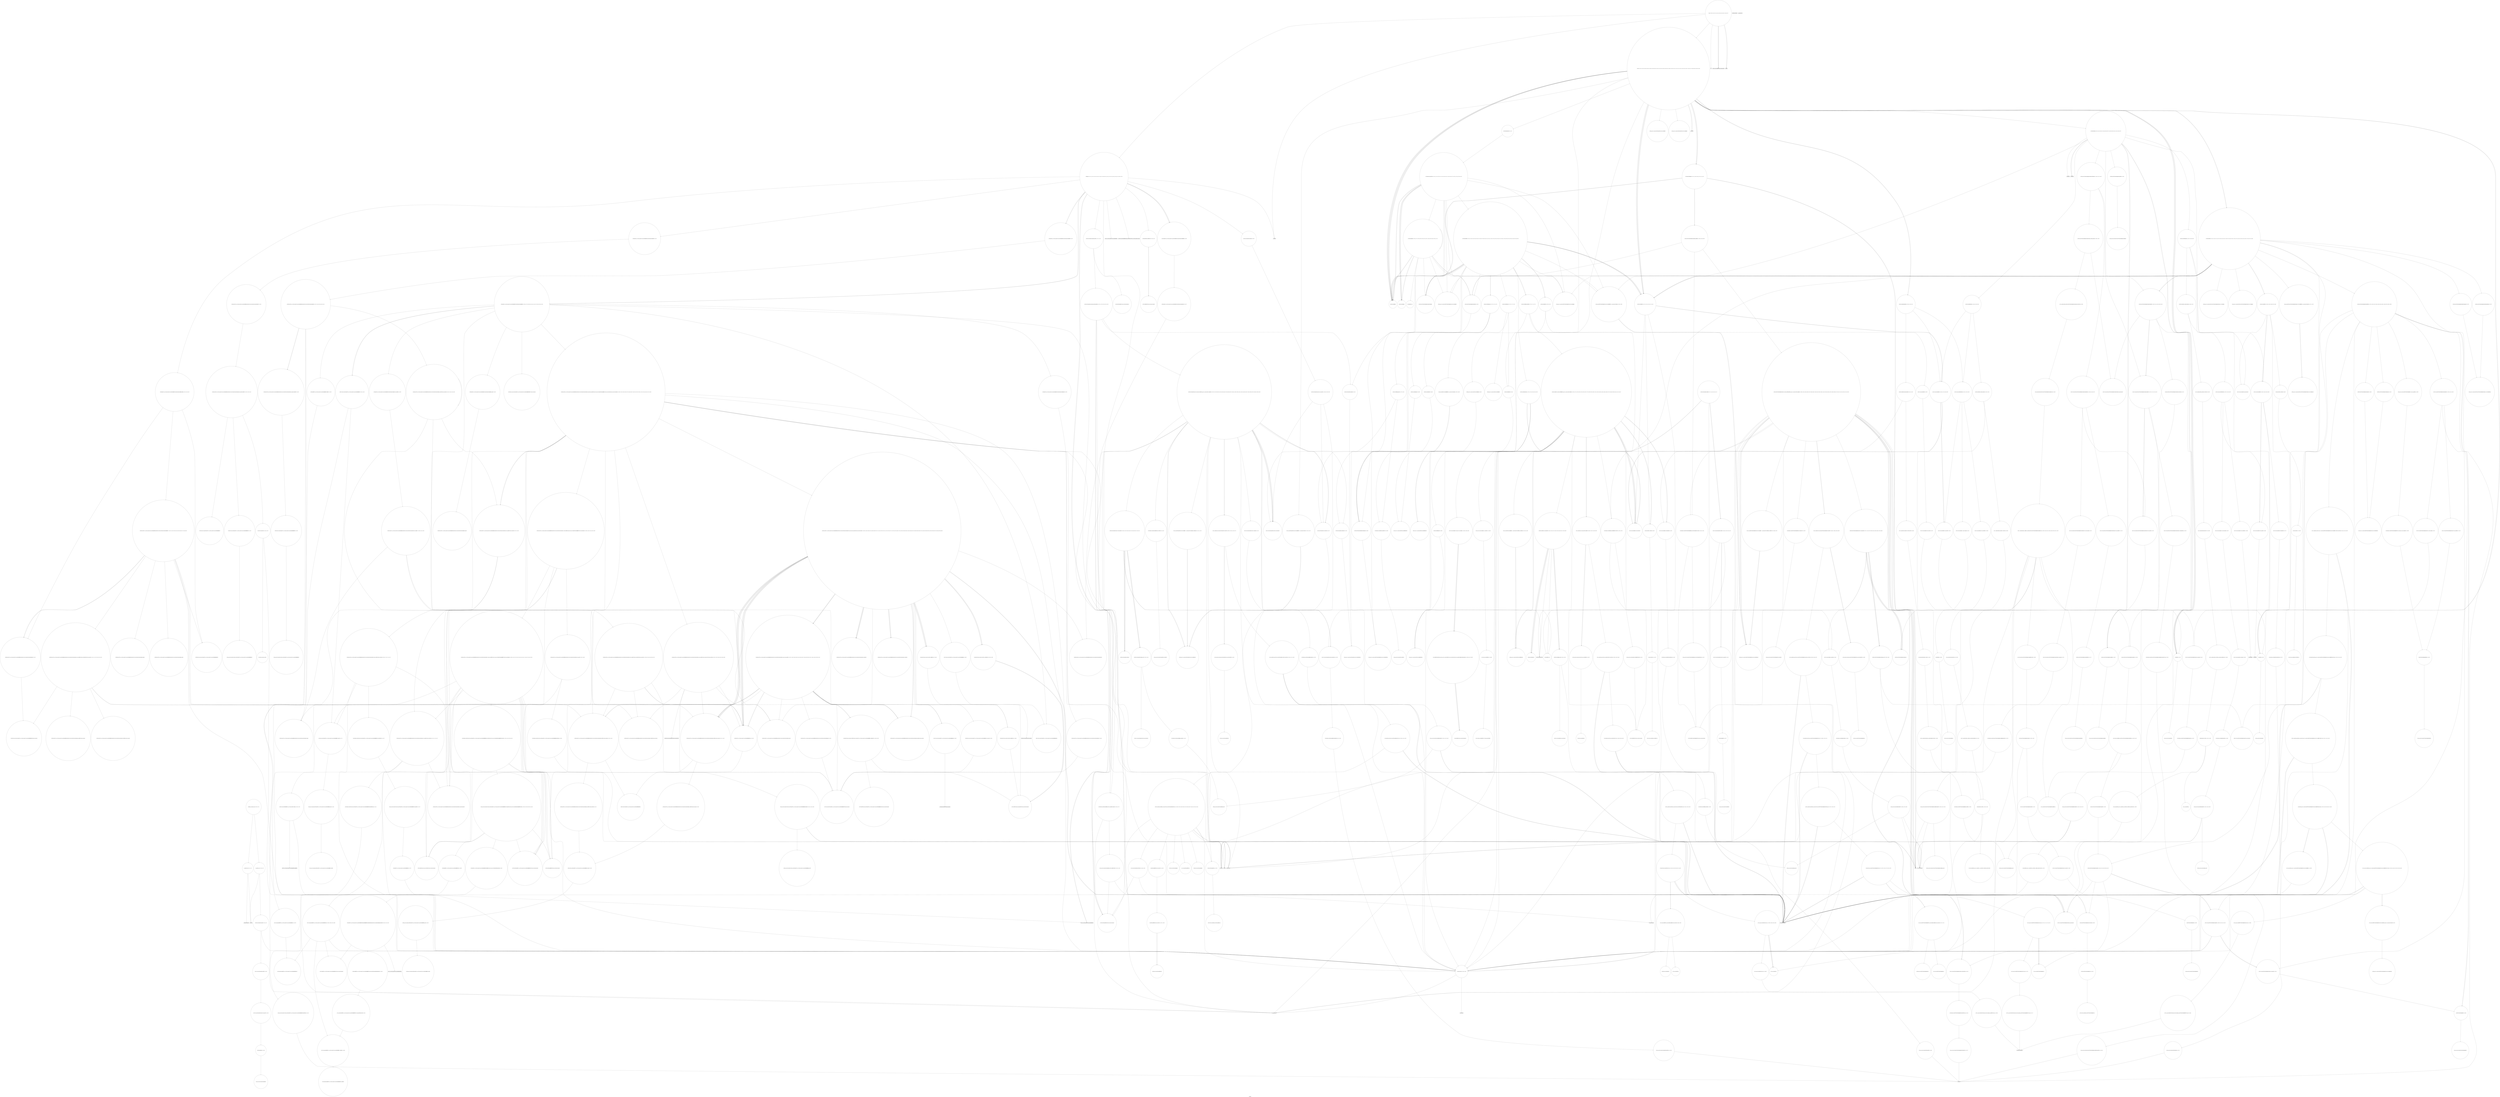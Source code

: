 digraph "Call Graph" {
	label="Call Graph";

	Node0x55c6782407a0 [shape=record,shape=circle,label="{__cxx_global_var_init|{<s0>1|<s1>2}}"];
	Node0x55c6782407a0:s0 -> Node0x55c678240820[color=black];
	Node0x55c6782407a0:s1 -> Node0x55c678c06df0[color=black];
	Node0x55c678c160d0 [shape=record,shape=circle,label="{_ZN9__gnu_cxx17__normal_iteratorIPSt4pairIiiESt6vectorIS2_SaIS2_EEEC2ERKS3_}"];
	Node0x55c678c13750 [shape=record,shape=circle,label="{_ZSt12__niter_baseIPiET_S1_}"];
	Node0x55c678c0ad90 [shape=record,shape=circle,label="{_ZNSt16allocator_traitsISaISt4pairIiiEEE8allocateERS2_m|{<s0>422}}"];
	Node0x55c678c0ad90:s0 -> Node0x55c678c0ae10[color=black];
	Node0x55c678c08bf0 [shape=record,shape=Mrecord,label="{_ZNKSt7__cxx1112basic_stringIcSt11char_traitsIcESaIcEE7compareERKS4_}"];
	Node0x55c678c07a70 [shape=record,shape=circle,label="{_ZNSt6vectorISt4pairIiiESaIS1_EE3endEv|{<s0>104}}"];
	Node0x55c678c07a70:s0 -> Node0x55c678c160d0[color=black];
	Node0x55c678c0eeb0 [shape=record,shape=circle,label="{_ZNSt6vectorIcSaIcEEixEm}"];
	Node0x55c678c14550 [shape=record,shape=circle,label="{_ZNSt6vectorIS_IPN7MaxFlowIiE4EdgeESaIS3_EESaIS5_EE5beginEv|{<s0>575}}"];
	Node0x55c678c14550:s0 -> Node0x55c678c14b50[color=black];
	Node0x55c678c0bb90 [shape=record,shape=circle,label="{_ZNSt12_Vector_baseISt6vectorIPN7MaxFlowIiE4EdgeESaIS4_EESaIS6_EE17_M_create_storageEm|{<s0>475}}"];
	Node0x55c678c0bb90:s0 -> Node0x55c678c0bd90[color=black];
	Node0x55c678c0d230 [shape=record,shape=circle,label="{_ZNSt8_Rb_treeINSt7__cxx1112basic_stringIcSt11char_traitsIcESaIcEEESt4pairIKS5_iESt10_Select1stIS8_ESt4lessIS5_ESaIS8_EE17_M_construct_nodeIJRKSt21piecewise_construct_tSt5tupleIJRS7_EESJ_IJEEEEEvPSt13_Rb_tree_nodeIS8_EDpOT_|{<s0>309|<s1>310|<s2>311|<s3>312|<s4>313|<s5>314|<s6>315|<s7>316|<s8>317|<s9>318|<s10>319}}"];
	Node0x55c678c0d230:s0 -> Node0x55c678c09c10[color=black];
	Node0x55c678c0d230:s1 -> Node0x55c678c09c90[color=black];
	Node0x55c678c0d230:s2 -> Node0x55c678c0cdb0[color=black];
	Node0x55c678c0d230:s3 -> Node0x55c678c0ce30[color=black];
	Node0x55c678c0d230:s4 -> Node0x55c678c0ceb0[color=black];
	Node0x55c678c0d230:s5 -> Node0x55c678c0d530[color=black];
	Node0x55c678c0d230:s6 -> Node0x55c678c09590[color=black];
	Node0x55c678c0d230:s7 -> Node0x55c678c09b10[color=black];
	Node0x55c678c0d230:s8 -> Node0x55c678c0d030[color=black];
	Node0x55c678c0d230:s9 -> Node0x55c678c0d0b0[color=black];
	Node0x55c678c0d230:s10 -> Node0x55c678c09510[color=black];
	Node0x55c678c09890 [shape=record,shape=circle,label="{_ZNSt8_Rb_treeINSt7__cxx1112basic_stringIcSt11char_traitsIcESaIcEEESt4pairIKS5_iESt10_Select1stIS8_ESt4lessIS5_ESaIS8_EE13_Rb_tree_implISC_Lb1EED2Ev|{<s0>166}}"];
	Node0x55c678c09890:s0 -> Node0x55c678c0a090[color=black];
	Node0x55c678c0fcb0 [shape=record,shape=circle,label="{_ZSt18uninitialized_copyISt13move_iteratorIPiES1_ET0_T_S4_S3_|{<s0>838|<s1>839|<s2>840}}"];
	Node0x55c678c0fcb0:s0 -> Node0x55c678c08670[color=black];
	Node0x55c678c0fcb0:s1 -> Node0x55c678c08670[color=black];
	Node0x55c678c0fcb0:s2 -> Node0x55c678c0fd30[color=black];
	Node0x55c678c15350 [shape=record,shape=circle,label="{_ZNSt16allocator_traitsISaIPN7MaxFlowIiE4EdgeEEE8allocateERS4_m|{<s0>614}}"];
	Node0x55c678c15350:s0 -> Node0x55c678c153d0[color=black];
	Node0x55c678c0c990 [shape=record,shape=circle,label="{_ZNSt12_Destroy_auxILb1EE9__destroyIPPN7MaxFlowIiE4EdgeEEEvT_S7_}"];
	Node0x55c678c0e030 [shape=record,shape=circle,label="{_ZSt7forwardIRPSt18_Rb_tree_node_baseEOT_RNSt16remove_referenceIS3_E4typeE}"];
	Node0x55c678c0a690 [shape=record,shape=circle,label="{_ZNSt12_Destroy_auxILb1EE9__destroyIPSt4pairIiiEEEvT_S5_}"];
	Node0x55c678240820 [shape=record,shape=Mrecord,label="{_ZNSt8ios_base4InitC1Ev}"];
	Node0x55c678c16150 [shape=record,shape=circle,label="{_ZNSt6vectorIS_IPN7MaxFlowIiE4EdgeESaIS3_EESaIS5_EEixEm}"];
	Node0x55c678c137d0 [shape=record,shape=circle,label="{_ZNSt12_Vector_baseIiSaIiEE13_M_deallocateEPim|{<s0>544}}"];
	Node0x55c678c137d0:s0 -> Node0x55c678c13850[color=black];
	Node0x55c678c0ae10 [shape=record,shape=circle,label="{_ZN9__gnu_cxx13new_allocatorISt4pairIiiEE8allocateEmPKv|{<s0>423|<s1>424|<s2>425}}"];
	Node0x55c678c0ae10:s0 -> Node0x55c678c0ad10[color=black];
	Node0x55c678c0ae10:s1 -> Node0x55c678c0d430[color=black];
	Node0x55c678c0ae10:s2 -> Node0x55c678c0d4b0[color=black];
	Node0x55c678c08c70 [shape=record,shape=circle,label="{_ZNSt8_Rb_treeINSt7__cxx1112basic_stringIcSt11char_traitsIcESaIcEEESt4pairIKS5_iESt10_Select1stIS8_ESt4lessIS5_ESaIS8_EE8_S_valueEPKSt18_Rb_tree_node_base|{<s0>226}}"];
	Node0x55c678c08c70:s0 -> Node0x55c678c089f0[color=black];
	Node0x55c678c07af0 [shape=record,shape=circle,label="{_ZN9__gnu_cxxneIPSt4pairIiiESt6vectorIS2_SaIS2_EEEEbRKNS_17__normal_iteratorIT_T0_EESC_|{<s0>105|<s1>106}}"];
	Node0x55c678c07af0:s0 -> Node0x55c678c0e930[color=black];
	Node0x55c678c07af0:s1 -> Node0x55c678c0e930[color=black];
	Node0x55c678c0ef30 [shape=record,shape=circle,label="{_ZN7MaxFlowIiE3dfsEii|{<s0>756|<s1>757|<s2>758|<s3>759|<s4>760|<s5>761|<s6>762|<s7>763|<s8>764|<s9>765|<s10>766|<s11>767}}"];
	Node0x55c678c0ef30:s0 -> Node0x55c678c0eeb0[color=black];
	Node0x55c678c0ef30:s1 -> Node0x55c678c16150[color=black];
	Node0x55c678c0ef30:s2 -> Node0x55c678c147d0[color=black];
	Node0x55c678c0ef30:s3 -> Node0x55c678c14850[color=black];
	Node0x55c678c0ef30:s4 -> Node0x55c678c148d0[color=black];
	Node0x55c678c0ef30:s5 -> Node0x55c678c14950[color=black];
	Node0x55c678c0ef30:s6 -> Node0x55c678c0eeb0[color=black];
	Node0x55c678c0ef30:s7 -> Node0x55c678c07bf0[color=black];
	Node0x55c678c0ef30:s8 -> Node0x55c678c07bf0[color=black];
	Node0x55c678c0ef30:s9 -> Node0x55c678c108b0[color=black];
	Node0x55c678c0ef30:s10 -> Node0x55c678c0ef30[color=black];
	Node0x55c678c0ef30:s11 -> Node0x55c678c149d0[color=black];
	Node0x55c678c145d0 [shape=record,shape=circle,label="{_ZNSt6vectorIS_IPN7MaxFlowIiE4EdgeESaIS3_EESaIS5_EE3endEv|{<s0>576}}"];
	Node0x55c678c145d0:s0 -> Node0x55c678c14b50[color=black];
	Node0x55c678c0bc10 [shape=record,shape=circle,label="{_ZNSt12_Vector_baseISt6vectorIPN7MaxFlowIiE4EdgeESaIS4_EESaIS6_EE12_Vector_implD2Ev|{<s0>476}}"];
	Node0x55c678c0bc10:s0 -> Node0x55c678c0b610[color=black];
	Node0x55c678c0d2b0 [shape=record,shape=circle,label="{_ZNSt16allocator_traitsISaISt13_Rb_tree_nodeISt4pairIKNSt7__cxx1112basic_stringIcSt11char_traitsIcESaIcEEEiEEEE8allocateERSB_m|{<s0>320}}"];
	Node0x55c678c0d2b0:s0 -> Node0x55c678c0d330[color=black];
	Node0x55c678c09910 [shape=record,shape=circle,label="{_ZNSt8_Rb_treeINSt7__cxx1112basic_stringIcSt11char_traitsIcESaIcEEESt4pairIKS5_iESt10_Select1stIS8_ESt4lessIS5_ESaIS8_EE8_S_rightEPSt18_Rb_tree_node_base}"];
	Node0x55c678c0fd30 [shape=record,shape=circle,label="{_ZNSt20__uninitialized_copyILb1EE13__uninit_copyISt13move_iteratorIPiES3_EET0_T_S6_S5_|{<s0>841|<s1>842|<s2>843}}"];
	Node0x55c678c0fd30:s0 -> Node0x55c678c08670[color=black];
	Node0x55c678c0fd30:s1 -> Node0x55c678c08670[color=black];
	Node0x55c678c0fd30:s2 -> Node0x55c678c0fdb0[color=black];
	Node0x55c678c153d0 [shape=record,shape=circle,label="{_ZN9__gnu_cxx13new_allocatorIPN7MaxFlowIiE4EdgeEE8allocateEmPKv|{<s0>615|<s1>616|<s2>617}}"];
	Node0x55c678c153d0:s0 -> Node0x55c678c15450[color=black];
	Node0x55c678c153d0:s1 -> Node0x55c678c0d430[color=black];
	Node0x55c678c153d0:s2 -> Node0x55c678c0d4b0[color=black];
	Node0x55c678c0ca10 [shape=record,shape=circle,label="{_ZNSt12_Vector_baseIPN7MaxFlowIiE4EdgeESaIS3_EE13_M_deallocateEPS3_m|{<s0>514}}"];
	Node0x55c678c0ca10:s0 -> Node0x55c678c0cb10[color=black];
	Node0x55c678c0e0b0 [shape=record,shape=circle,label="{_ZNSt8_Rb_treeINSt7__cxx1112basic_stringIcSt11char_traitsIcESaIcEEESt4pairIKS5_iESt10_Select1stIS8_ESt4lessIS5_ESaIS8_EE5beginEv|{<s0>367}}"];
	Node0x55c678c0e0b0:s0 -> Node0x55c678c09370[color=black];
	Node0x55c678c0a710 [shape=record,shape=circle,label="{_ZNSt12_Vector_baseISt4pairIiiESaIS1_EE13_M_deallocateEPS1_m|{<s0>193}}"];
	Node0x55c678c0a710:s0 -> Node0x55c678c0a810[color=black];
	Node0x55c678c06d70 [shape=record,shape=Mrecord,label="{_ZNSt8ios_base4InitD1Ev}"];
	Node0x55c678c161d0 [shape=record,shape=circle,label="{_ZNSt6vectorIPN7MaxFlowIiE4EdgeESaIS3_EE9push_backERKS3_|{<s0>648|<s1>649|<s2>650}}"];
	Node0x55c678c161d0:s0 -> Node0x55c678c16250[color=black];
	Node0x55c678c161d0:s1 -> Node0x55c678c14850[color=black];
	Node0x55c678c161d0:s2 -> Node0x55c678c162d0[color=black];
	Node0x55c678c13850 [shape=record,shape=circle,label="{_ZNSt16allocator_traitsISaIiEE10deallocateERS0_Pim|{<s0>545}}"];
	Node0x55c678c13850:s0 -> Node0x55c678c138d0[color=black];
	Node0x55c678c0ae90 [shape=record,shape=circle,label="{_ZSt22__uninitialized_copy_aISt13move_iteratorIPSt4pairIiiEES3_S2_ET0_T_S6_S5_RSaIT1_E|{<s0>426|<s1>427|<s2>428}}"];
	Node0x55c678c0ae90:s0 -> Node0x55c678c08670[color=black];
	Node0x55c678c0ae90:s1 -> Node0x55c678c08670[color=black];
	Node0x55c678c0ae90:s2 -> Node0x55c678c0af90[color=black];
	Node0x55c678c08cf0 [shape=record,shape=circle,label="{_ZNKSt3mapINSt7__cxx1112basic_stringIcSt11char_traitsIcESaIcEEEiSt4lessIS5_ESaISt4pairIKS5_iEEE4sizeEv|{<s0>227}}"];
	Node0x55c678c08cf0:s0 -> Node0x55c678c08d70[color=black];
	Node0x55c678c07b70 [shape=record,shape=circle,label="{_ZNK9__gnu_cxx17__normal_iteratorIPSt4pairIiiESt6vectorIS2_SaIS2_EEEdeEv}"];
	Node0x55c678c0efb0 [shape=record,shape=circle,label="{_ZNSt6vectorIiSaIiEEC2Ev|{<s0>768|<s1>769}}"];
	Node0x55c678c0efb0:s0 -> Node0x55c678c0f2b0[color=black];
	Node0x55c678c0efb0:s1 -> Node0x55c678c09510[color=black];
	Node0x55c678c14650 [shape=record,shape=circle,label="{_ZN9__gnu_cxxneIPSt6vectorIPN7MaxFlowIiE4EdgeESaIS5_EES1_IS7_SaIS7_EEEEbRKNS_17__normal_iteratorIT_T0_EESG_|{<s0>577|<s1>578}}"];
	Node0x55c678c14650:s0 -> Node0x55c678c14bd0[color=black];
	Node0x55c678c14650:s1 -> Node0x55c678c14bd0[color=black];
	Node0x55c678c0bc90 [shape=record,shape=circle,label="{_ZNSaISt6vectorIPN7MaxFlowIiE4EdgeESaIS3_EEEC2ERKS6_|{<s0>477}}"];
	Node0x55c678c0bc90:s0 -> Node0x55c678c0bd10[color=black];
	Node0x55c678c0d330 [shape=record,shape=circle,label="{_ZN9__gnu_cxx13new_allocatorISt13_Rb_tree_nodeISt4pairIKNSt7__cxx1112basic_stringIcSt11char_traitsIcESaIcEEEiEEE8allocateEmPKv|{<s0>321|<s1>322|<s2>323}}"];
	Node0x55c678c0d330:s0 -> Node0x55c678c0d3b0[color=black];
	Node0x55c678c0d330:s1 -> Node0x55c678c0d430[color=black];
	Node0x55c678c0d330:s2 -> Node0x55c678c0d4b0[color=black];
	Node0x55c678c09990 [shape=record,shape=circle,label="{_ZNSt8_Rb_treeINSt7__cxx1112basic_stringIcSt11char_traitsIcESaIcEEESt4pairIKS5_iESt10_Select1stIS8_ESt4lessIS5_ESaIS8_EE7_S_leftEPSt18_Rb_tree_node_base}"];
	Node0x55c678c0fdb0 [shape=record,shape=circle,label="{_ZSt4copyISt13move_iteratorIPiES1_ET0_T_S4_S3_|{<s0>844|<s1>845|<s2>846|<s3>847|<s4>848}}"];
	Node0x55c678c0fdb0:s0 -> Node0x55c678c08670[color=black];
	Node0x55c678c0fdb0:s1 -> Node0x55c678c0feb0[color=black];
	Node0x55c678c0fdb0:s2 -> Node0x55c678c08670[color=black];
	Node0x55c678c0fdb0:s3 -> Node0x55c678c0feb0[color=black];
	Node0x55c678c0fdb0:s4 -> Node0x55c678c0fe30[color=black];
	Node0x55c678c15450 [shape=record,shape=circle,label="{_ZNK9__gnu_cxx13new_allocatorIPN7MaxFlowIiE4EdgeEE8max_sizeEv}"];
	Node0x55c678c0ca90 [shape=record,shape=circle,label="{_ZNSt12_Vector_baseIPN7MaxFlowIiE4EdgeESaIS3_EE12_Vector_implD2Ev|{<s0>515}}"];
	Node0x55c678c0ca90:s0 -> Node0x55c678c14e50[color=black];
	Node0x55c678c0e130 [shape=record,shape=circle,label="{_ZNSt4pairIPSt18_Rb_tree_node_baseS1_EC2IRPSt13_Rb_tree_nodeIS_IKNSt7__cxx1112basic_stringIcSt11char_traitsIcESaIcEEEiEERS1_Lb1EEEOT_OT0_|{<s0>368|<s1>369}}"];
	Node0x55c678c0e130:s0 -> Node0x55c678c0e1b0[color=black];
	Node0x55c678c0e130:s1 -> Node0x55c678c0e030[color=black];
	Node0x55c678c0a790 [shape=record,shape=circle,label="{_ZNSt12_Vector_baseISt4pairIiiESaIS1_EE12_Vector_implD2Ev|{<s0>194}}"];
	Node0x55c678c0a790:s0 -> Node0x55c678c0a910[color=black];
	Node0x55c678c06df0 [shape=record,shape=Mrecord,label="{__cxa_atexit}"];
	Node0x55c678c16250 [shape=record,shape=circle,label="{_ZNSt16allocator_traitsISaIPN7MaxFlowIiE4EdgeEEE9constructIS3_JRKS3_EEEvRS4_PT_DpOT0_|{<s0>651|<s1>652}}"];
	Node0x55c678c16250:s0 -> Node0x55c678c163d0[color=black];
	Node0x55c678c16250:s1 -> Node0x55c678c16350[color=black];
	Node0x55c678c138d0 [shape=record,shape=circle,label="{_ZN9__gnu_cxx13new_allocatorIiE10deallocateEPim|{<s0>546}}"];
	Node0x55c678c138d0:s0 -> Node0x55c678c0a010[color=black];
	Node0x55c678c0af10 [shape=record,shape=circle,label="{_ZSt32__make_move_if_noexcept_iteratorISt4pairIiiESt13move_iteratorIPS1_EET0_PT_|{<s0>429}}"];
	Node0x55c678c0af10:s0 -> Node0x55c678c0b410[color=black];
	Node0x55c678c08d70 [shape=record,shape=circle,label="{_ZNKSt8_Rb_treeINSt7__cxx1112basic_stringIcSt11char_traitsIcESaIcEEESt4pairIKS5_iESt10_Select1stIS8_ESt4lessIS5_ESaIS8_EE4sizeEv}"];
	Node0x55c678c07bf0 [shape=record,shape=circle,label="{_ZNSt6vectorIiSaIiEEixEm}"];
	Node0x55c678c0f030 [shape=record,shape=circle,label="{_ZNSt6vectorIiSaIiEE9push_backERKi|{<s0>770|<s1>771|<s2>772}}"];
	Node0x55c678c0f030:s0 -> Node0x55c678c0f3b0[color=black];
	Node0x55c678c0f030:s1 -> Node0x55c678c0f4b0[color=black];
	Node0x55c678c0f030:s2 -> Node0x55c678c0f430[color=black];
	Node0x55c678c146d0 [shape=record,shape=circle,label="{_ZNK9__gnu_cxx17__normal_iteratorIPSt6vectorIPN7MaxFlowIiE4EdgeESaIS5_EES1_IS7_SaIS7_EEEdeEv}"];
	Node0x55c678c0bd10 [shape=record,shape=circle,label="{_ZN9__gnu_cxx13new_allocatorISt6vectorIPN7MaxFlowIiE4EdgeESaIS5_EEEC2ERKS8_}"];
	Node0x55c678c0d3b0 [shape=record,shape=circle,label="{_ZNK9__gnu_cxx13new_allocatorISt13_Rb_tree_nodeISt4pairIKNSt7__cxx1112basic_stringIcSt11char_traitsIcESaIcEEEiEEE8max_sizeEv}"];
	Node0x55c678c09a10 [shape=record,shape=circle,label="{_ZNSt8_Rb_treeINSt7__cxx1112basic_stringIcSt11char_traitsIcESaIcEEESt4pairIKS5_iESt10_Select1stIS8_ESt4lessIS5_ESaIS8_EE12_M_drop_nodeEPSt13_Rb_tree_nodeIS8_E|{<s0>167|<s1>168}}"];
	Node0x55c678c09a10:s0 -> Node0x55c678c09a90[color=black];
	Node0x55c678c09a10:s1 -> Node0x55c678c09b10[color=black];
	Node0x55c678c0fe30 [shape=record,shape=circle,label="{_ZSt14__copy_move_a2ILb1EPiS0_ET1_T0_S2_S1_|{<s0>849|<s1>850|<s2>851|<s3>852}}"];
	Node0x55c678c0fe30:s0 -> Node0x55c678c13750[color=black];
	Node0x55c678c0fe30:s1 -> Node0x55c678c13750[color=black];
	Node0x55c678c0fe30:s2 -> Node0x55c678c13750[color=black];
	Node0x55c678c0fe30:s3 -> Node0x55c678c0ff30[color=black];
	Node0x55c678c154d0 [shape=record,shape=circle,label="{_ZSt18uninitialized_copyIN9__gnu_cxx17__normal_iteratorIPKPN7MaxFlowIiE4EdgeESt6vectorIS5_SaIS5_EEEEPS5_ET0_T_SE_SD_|{<s0>618|<s1>619|<s2>620}}"];
	Node0x55c678c154d0:s0 -> Node0x55c678c08670[color=black];
	Node0x55c678c154d0:s1 -> Node0x55c678c08670[color=black];
	Node0x55c678c154d0:s2 -> Node0x55c678c15550[color=black];
	Node0x55c678c0cb10 [shape=record,shape=circle,label="{_ZNSt16allocator_traitsISaIPN7MaxFlowIiE4EdgeEEE10deallocateERS4_PS3_m|{<s0>516}}"];
	Node0x55c678c0cb10:s0 -> Node0x55c678c0cb90[color=black];
	Node0x55c678c0e1b0 [shape=record,shape=circle,label="{_ZSt7forwardIRPSt13_Rb_tree_nodeISt4pairIKNSt7__cxx1112basic_stringIcSt11char_traitsIcESaIcEEEiEEEOT_RNSt16remove_referenceISD_E4typeE}"];
	Node0x55c678c0a810 [shape=record,shape=circle,label="{_ZNSt16allocator_traitsISaISt4pairIiiEEE10deallocateERS2_PS1_m|{<s0>195}}"];
	Node0x55c678c0a810:s0 -> Node0x55c678c0a890[color=black];
	Node0x55c678c06e70 [shape=record,shape=circle,label="{__cxx_global_var_init.1|{<s0>3|<s1>4}}"];
	Node0x55c678c06e70:s0 -> Node0x55c678c06ef0[color=black];
	Node0x55c678c06e70:s1 -> Node0x55c678c06df0[color=black];
	Node0x55c678c162d0 [shape=record,shape=circle,label="{_ZNSt6vectorIPN7MaxFlowIiE4EdgeESaIS3_EE17_M_realloc_insertIJRKS3_EEEvN9__gnu_cxx17__normal_iteratorIPS3_S5_EEDpOT_|{<s0>653|<s1>654|<s2>655|<s3>656|<s4>657|<s5>658|<s6>659|<s7>660|<s8>661|<s9>662|<s10>663|<s11>664|<s12>665|<s13>666|<s14>667|<s15>668|<s16>669|<s17>670|<s18>671|<s19>672|<s20>673|<s21>674|<s22>675}}"];
	Node0x55c678c162d0:s0 -> Node0x55c678c16450[color=black];
	Node0x55c678c162d0:s1 -> Node0x55c678c147d0[color=black];
	Node0x55c678c162d0:s2 -> Node0x55c678c164d0[color=black];
	Node0x55c678c162d0:s3 -> Node0x55c678c152d0[color=black];
	Node0x55c678c162d0:s4 -> Node0x55c678c163d0[color=black];
	Node0x55c678c162d0:s5 -> Node0x55c678c16250[color=black];
	Node0x55c678c162d0:s6 -> Node0x55c678c15b50[color=black];
	Node0x55c678c162d0:s7 -> Node0x55c678c0c810[color=black];
	Node0x55c678c162d0:s8 -> Node0x55c678c16550[color=black];
	Node0x55c678c162d0:s9 -> Node0x55c678c15b50[color=black];
	Node0x55c678c162d0:s10 -> Node0x55c678c0c810[color=black];
	Node0x55c678c162d0:s11 -> Node0x55c678c16550[color=black];
	Node0x55c678c162d0:s12 -> Node0x55c678c09590[color=black];
	Node0x55c678c162d0:s13 -> Node0x55c678c165d0[color=black];
	Node0x55c678c162d0:s14 -> Node0x55c678c0d0b0[color=black];
	Node0x55c678c162d0:s15 -> Node0x55c678c0c810[color=black];
	Node0x55c678c162d0:s16 -> Node0x55c678c0c790[color=black];
	Node0x55c678c162d0:s17 -> Node0x55c678c0ca10[color=black];
	Node0x55c678c162d0:s18 -> Node0x55c678c0d030[color=black];
	Node0x55c678c162d0:s19 -> Node0x55c678c0c810[color=black];
	Node0x55c678c162d0:s20 -> Node0x55c678c0c790[color=black];
	Node0x55c678c162d0:s21 -> Node0x55c678c0ca10[color=black];
	Node0x55c678c162d0:s22 -> Node0x55c678c09510[color=black];
	Node0x55c678c13950 [shape=record,shape=circle,label="{_ZNSt12_Vector_baseIcSaIcEEC2EmRKS0_|{<s0>547|<s1>548|<s2>549}}"];
	Node0x55c678c13950:s0 -> Node0x55c678c13ad0[color=black];
	Node0x55c678c13950:s1 -> Node0x55c678c13b50[color=black];
	Node0x55c678c13950:s2 -> Node0x55c678c13bd0[color=black];
	Node0x55c678c0af90 [shape=record,shape=circle,label="{_ZSt18uninitialized_copyISt13move_iteratorIPSt4pairIiiEES3_ET0_T_S6_S5_|{<s0>430|<s1>431|<s2>432}}"];
	Node0x55c678c0af90:s0 -> Node0x55c678c08670[color=black];
	Node0x55c678c0af90:s1 -> Node0x55c678c08670[color=black];
	Node0x55c678c0af90:s2 -> Node0x55c678c0b010[color=black];
	Node0x55c678c08df0 [shape=record,shape=circle,label="{_ZNSt3mapINSt7__cxx1112basic_stringIcSt11char_traitsIcESaIcEEEiSt4lessIS5_ESaISt4pairIKS5_iEEE11lower_boundERS9_|{<s0>228}}"];
	Node0x55c678c08df0:s0 -> Node0x55c678c091f0[color=black];
	Node0x55c678c07c70 [shape=record,shape=circle,label="{_ZN7MaxFlowIiE7addEdgeEiii|{<s0>107|<s1>108|<s2>109|<s3>110|<s4>111|<s5>112}}"];
	Node0x55c678c07c70:s0 -> Node0x55c678c0d4b0[color=black];
	Node0x55c678c07c70:s1 -> Node0x55c678c0d4b0[color=black];
	Node0x55c678c07c70:s2 -> Node0x55c678c16150[color=black];
	Node0x55c678c07c70:s3 -> Node0x55c678c161d0[color=black];
	Node0x55c678c07c70:s4 -> Node0x55c678c16150[color=black];
	Node0x55c678c07c70:s5 -> Node0x55c678c161d0[color=black];
	Node0x55c678c0f0b0 [shape=record,shape=circle,label="{_ZNKSt6vectorIiSaIiEE5emptyEv|{<s0>773|<s1>774|<s2>775}}"];
	Node0x55c678c0f0b0:s0 -> Node0x55c678c102b0[color=black];
	Node0x55c678c0f0b0:s1 -> Node0x55c678c10330[color=black];
	Node0x55c678c0f0b0:s2 -> Node0x55c678c10230[color=black];
	Node0x55c678c14750 [shape=record,shape=circle,label="{_ZNSt6vectorIPN7MaxFlowIiE4EdgeESaIS3_EEC2ERKS5_|{<s0>579|<s1>580|<s2>581|<s3>582|<s4>583|<s5>584|<s6>585|<s7>586|<s8>587|<s9>588|<s10>589}}"];
	Node0x55c678c14750:s0 -> Node0x55c678c14c50[color=black];
	Node0x55c678c14750:s1 -> Node0x55c678c14d50[color=black];
	Node0x55c678c14750:s2 -> Node0x55c678c14cd0[color=black];
	Node0x55c678c14750:s3 -> Node0x55c678c14dd0[color=black];
	Node0x55c678c14750:s4 -> Node0x55c678c14e50[color=black];
	Node0x55c678c14750:s5 -> Node0x55c678c14f50[color=black];
	Node0x55c678c14750:s6 -> Node0x55c678c14fd0[color=black];
	Node0x55c678c14750:s7 -> Node0x55c678c0c810[color=black];
	Node0x55c678c14750:s8 -> Node0x55c678c14ed0[color=black];
	Node0x55c678c14750:s9 -> Node0x55c678c14e50[color=black];
	Node0x55c678c14750:s10 -> Node0x55c678c0c890[color=black];
	Node0x55c678c0bd90 [shape=record,shape=circle,label="{_ZNSt12_Vector_baseISt6vectorIPN7MaxFlowIiE4EdgeESaIS4_EESaIS6_EE11_M_allocateEm|{<s0>478}}"];
	Node0x55c678c0bd90:s0 -> Node0x55c678c0be10[color=black];
	Node0x55c678c0d430 [shape=record,shape=Mrecord,label="{_ZSt17__throw_bad_allocv}"];
	Node0x55c678c09a90 [shape=record,shape=circle,label="{_ZNSt8_Rb_treeINSt7__cxx1112basic_stringIcSt11char_traitsIcESaIcEEESt4pairIKS5_iESt10_Select1stIS8_ESt4lessIS5_ESaIS8_EE15_M_destroy_nodeEPSt13_Rb_tree_nodeIS8_E|{<s0>169|<s1>170|<s2>171|<s3>172}}"];
	Node0x55c678c09a90:s0 -> Node0x55c678c09c10[color=black];
	Node0x55c678c09a90:s1 -> Node0x55c678c09c90[color=black];
	Node0x55c678c09a90:s2 -> Node0x55c678c09b90[color=black];
	Node0x55c678c09a90:s3 -> Node0x55c678c09510[color=black];
	Node0x55c678c0feb0 [shape=record,shape=circle,label="{_ZSt12__miter_baseIPiEDTcl12__miter_basecldtfp_4baseEEESt13move_iteratorIT_E|{<s0>853|<s1>854}}"];
	Node0x55c678c0feb0:s0 -> Node0x55c678c100b0[color=black];
	Node0x55c678c0feb0:s1 -> Node0x55c678c10030[color=black];
	Node0x55c678c15550 [shape=record,shape=circle,label="{_ZNSt20__uninitialized_copyILb1EE13__uninit_copyIN9__gnu_cxx17__normal_iteratorIPKPN7MaxFlowIiE4EdgeESt6vectorIS7_SaIS7_EEEEPS7_EET0_T_SG_SF_|{<s0>621|<s1>622|<s2>623}}"];
	Node0x55c678c15550:s0 -> Node0x55c678c08670[color=black];
	Node0x55c678c15550:s1 -> Node0x55c678c08670[color=black];
	Node0x55c678c15550:s2 -> Node0x55c678c155d0[color=black];
	Node0x55c678c0cb90 [shape=record,shape=circle,label="{_ZN9__gnu_cxx13new_allocatorIPN7MaxFlowIiE4EdgeEE10deallocateEPS4_m|{<s0>517}}"];
	Node0x55c678c0cb90:s0 -> Node0x55c678c0a010[color=black];
	Node0x55c678c0e230 [shape=record,shape=Mrecord,label="{_ZSt18_Rb_tree_decrementPSt18_Rb_tree_node_base}"];
	Node0x55c678c0a890 [shape=record,shape=circle,label="{_ZN9__gnu_cxx13new_allocatorISt4pairIiiEE10deallocateEPS2_m|{<s0>196}}"];
	Node0x55c678c0a890:s0 -> Node0x55c678c0a010[color=black];
	Node0x55c678c06ef0 [shape=record,shape=circle,label="{_ZNSt6vectorISt4pairIiiESaIS1_EEC2Ev|{<s0>5|<s1>6}}"];
	Node0x55c678c06ef0:s0 -> Node0x55c678c0a290[color=black];
	Node0x55c678c06ef0:s1 -> Node0x55c678c09510[color=black];
	Node0x55c678c16350 [shape=record,shape=circle,label="{_ZN9__gnu_cxx13new_allocatorIPN7MaxFlowIiE4EdgeEE9constructIS4_JRKS4_EEEvPT_DpOT0_|{<s0>676}}"];
	Node0x55c678c16350:s0 -> Node0x55c678c163d0[color=black];
	Node0x55c678c139d0 [shape=record,shape=circle,label="{_ZNSt6vectorIcSaIcEE21_M_default_initializeEm|{<s0>550|<s1>551}}"];
	Node0x55c678c139d0:s0 -> Node0x55c678c13fd0[color=black];
	Node0x55c678c139d0:s1 -> Node0x55c678c13f50[color=black];
	Node0x55c678c0b010 [shape=record,shape=circle,label="{_ZNSt20__uninitialized_copyILb0EE13__uninit_copyISt13move_iteratorIPSt4pairIiiEES5_EET0_T_S8_S7_|{<s0>433|<s1>434|<s2>435|<s3>436|<s4>437|<s5>438|<s6>439|<s7>440|<s8>441|<s9>442|<s10>443}}"];
	Node0x55c678c0b010:s0 -> Node0x55c678c0b090[color=black];
	Node0x55c678c0b010:s1 -> Node0x55c678c0b190[color=black];
	Node0x55c678c0b010:s2 -> Node0x55c678c0b210[color=black];
	Node0x55c678c0b010:s3 -> Node0x55c678c0b110[color=black];
	Node0x55c678c0b010:s4 -> Node0x55c678c0b290[color=black];
	Node0x55c678c0b010:s5 -> Node0x55c678c09590[color=black];
	Node0x55c678c0b010:s6 -> Node0x55c678c0a610[color=black];
	Node0x55c678c0b010:s7 -> Node0x55c678c0d030[color=black];
	Node0x55c678c0b010:s8 -> Node0x55c678c0d0b0[color=black];
	Node0x55c678c0b010:s9 -> Node0x55c678c0d130[color=black];
	Node0x55c678c0b010:s10 -> Node0x55c678c09510[color=black];
	Node0x55c678c08e70 [shape=record,shape=circle,label="{_ZNKSt17_Rb_tree_iteratorISt4pairIKNSt7__cxx1112basic_stringIcSt11char_traitsIcESaIcEEEiEEeqERKS9_}"];
	Node0x55c678c07cf0 [shape=record,shape=circle,label="{_ZN9__gnu_cxx17__normal_iteratorIPSt4pairIiiESt6vectorIS2_SaIS2_EEEppEv}"];
	Node0x55c678c0f130 [shape=record,shape=circle,label="{_ZNSt6vectorIiSaIiEE4backEv|{<s0>776|<s1>777|<s2>778}}"];
	Node0x55c678c0f130:s0 -> Node0x55c678c0f4b0[color=black];
	Node0x55c678c0f130:s1 -> Node0x55c678c104b0[color=black];
	Node0x55c678c0f130:s2 -> Node0x55c678c10530[color=black];
	Node0x55c678c147d0 [shape=record,shape=circle,label="{_ZNSt6vectorIPN7MaxFlowIiE4EdgeESaIS3_EE5beginEv|{<s0>590}}"];
	Node0x55c678c147d0:s0 -> Node0x55c678c15ad0[color=black];
	Node0x55c678c0be10 [shape=record,shape=circle,label="{_ZNSt16allocator_traitsISaISt6vectorIPN7MaxFlowIiE4EdgeESaIS4_EEEE8allocateERS7_m|{<s0>479}}"];
	Node0x55c678c0be10:s0 -> Node0x55c678c0be90[color=black];
	Node0x55c678c0d4b0 [shape=record,shape=Mrecord,label="{_Znwm}"];
	Node0x55c678c09b10 [shape=record,shape=circle,label="{_ZNSt8_Rb_treeINSt7__cxx1112basic_stringIcSt11char_traitsIcESaIcEEESt4pairIKS5_iESt10_Select1stIS8_ESt4lessIS5_ESaIS8_EE11_M_put_nodeEPSt13_Rb_tree_nodeIS8_E|{<s0>173|<s1>174|<s2>175}}"];
	Node0x55c678c09b10:s0 -> Node0x55c678c09c10[color=black];
	Node0x55c678c09b10:s1 -> Node0x55c678c09f10[color=black];
	Node0x55c678c09b10:s2 -> Node0x55c678c09510[color=black];
	Node0x55c678c0ff30 [shape=record,shape=circle,label="{_ZSt13__copy_move_aILb1EPiS0_ET1_T0_S2_S1_|{<s0>855}}"];
	Node0x55c678c0ff30:s0 -> Node0x55c678c0ffb0[color=black];
	Node0x55c678c155d0 [shape=record,shape=circle,label="{_ZSt4copyIN9__gnu_cxx17__normal_iteratorIPKPN7MaxFlowIiE4EdgeESt6vectorIS5_SaIS5_EEEEPS5_ET0_T_SE_SD_|{<s0>624|<s1>625|<s2>626|<s3>627|<s4>628}}"];
	Node0x55c678c155d0:s0 -> Node0x55c678c08670[color=black];
	Node0x55c678c155d0:s1 -> Node0x55c678c156d0[color=black];
	Node0x55c678c155d0:s2 -> Node0x55c678c08670[color=black];
	Node0x55c678c155d0:s3 -> Node0x55c678c156d0[color=black];
	Node0x55c678c155d0:s4 -> Node0x55c678c15650[color=black];
	Node0x55c678c0cc10 [shape=record,shape=circle,label="{_ZN9__gnu_cxx13new_allocatorIPN7MaxFlowIiE4EdgeEED2Ev}"];
	Node0x55c678c0e2b0 [shape=record,shape=Mrecord,label="{_ZSt18_Rb_tree_incrementPSt18_Rb_tree_node_base}"];
	Node0x55c678c0a910 [shape=record,shape=circle,label="{_ZNSaISt4pairIiiEED2Ev|{<s0>197}}"];
	Node0x55c678c0a910:s0 -> Node0x55c678c0a990[color=black];
	Node0x55c678c06f70 [shape=record,shape=circle,label="{_ZNSt6vectorISt4pairIiiESaIS1_EED2Ev|{<s0>7|<s1>8|<s2>9|<s3>10|<s4>11}}"];
	Node0x55c678c06f70:s0 -> Node0x55c678c0a510[color=black];
	Node0x55c678c06f70:s1 -> Node0x55c678c0a490[color=black];
	Node0x55c678c06f70:s2 -> Node0x55c678c0a590[color=black];
	Node0x55c678c06f70:s3 -> Node0x55c678c0a590[color=black];
	Node0x55c678c06f70:s4 -> Node0x55c678c09510[color=black];
	Node0x55c678c163d0 [shape=record,shape=circle,label="{_ZSt7forwardIRKPN7MaxFlowIiE4EdgeEEOT_RNSt16remove_referenceIS6_E4typeE}"];
	Node0x55c678c13a50 [shape=record,shape=circle,label="{_ZNSt12_Vector_baseIcSaIcEED2Ev|{<s0>552|<s1>553|<s2>554|<s3>555}}"];
	Node0x55c678c13a50:s0 -> Node0x55c678c14350[color=black];
	Node0x55c678c13a50:s1 -> Node0x55c678c13bd0[color=black];
	Node0x55c678c13a50:s2 -> Node0x55c678c13bd0[color=black];
	Node0x55c678c13a50:s3 -> Node0x55c678c09510[color=black];
	Node0x55c678c0b090 [shape=record,shape=circle,label="{_ZStneIPSt4pairIiiEEbRKSt13move_iteratorIT_ES7_|{<s0>444}}"];
	Node0x55c678c0b090:s0 -> Node0x55c678c0b310[color=black];
	Node0x55c678c08ef0 [shape=record,shape=circle,label="{_ZNSt3mapINSt7__cxx1112basic_stringIcSt11char_traitsIcESaIcEEEiSt4lessIS5_ESaISt4pairIKS5_iEEE3endEv|{<s0>229}}"];
	Node0x55c678c08ef0:s0 -> Node0x55c678c093f0[color=black];
	Node0x55c678c07d70 [shape=record,shape=Mrecord,label="{__assert_fail}"];
	Node0x55c678c0f1b0 [shape=record,shape=circle,label="{_ZNSt6vectorIiSaIiEE8pop_backEv|{<s0>779|<s1>780}}"];
	Node0x55c678c0f1b0:s0 -> Node0x55c678c0f8b0[color=black];
	Node0x55c678c0f1b0:s1 -> Node0x55c678c09510[color=black];
	Node0x55c678c14850 [shape=record,shape=circle,label="{_ZNSt6vectorIPN7MaxFlowIiE4EdgeESaIS3_EE3endEv|{<s0>591}}"];
	Node0x55c678c14850:s0 -> Node0x55c678c15ad0[color=black];
	Node0x55c678c0be90 [shape=record,shape=circle,label="{_ZN9__gnu_cxx13new_allocatorISt6vectorIPN7MaxFlowIiE4EdgeESaIS5_EEE8allocateEmPKv|{<s0>480|<s1>481|<s2>482}}"];
	Node0x55c678c0be90:s0 -> Node0x55c678c0bf10[color=black];
	Node0x55c678c0be90:s1 -> Node0x55c678c0d430[color=black];
	Node0x55c678c0be90:s2 -> Node0x55c678c0d4b0[color=black];
	Node0x55c678c0d530 [shape=record,shape=circle,label="{_ZNSt16allocator_traitsISaISt13_Rb_tree_nodeISt4pairIKNSt7__cxx1112basic_stringIcSt11char_traitsIcESaIcEEEiEEEE9constructIS9_JRKSt21piecewise_construct_tSt5tupleIJRS8_EESH_IJEEEEEvRSB_PT_DpOT0_|{<s0>324|<s1>325|<s2>326|<s3>327}}"];
	Node0x55c678c0d530:s0 -> Node0x55c678c0cdb0[color=black];
	Node0x55c678c0d530:s1 -> Node0x55c678c0ce30[color=black];
	Node0x55c678c0d530:s2 -> Node0x55c678c0ceb0[color=black];
	Node0x55c678c0d530:s3 -> Node0x55c678c0d5b0[color=black];
	Node0x55c678c09b90 [shape=record,shape=circle,label="{_ZNSt16allocator_traitsISaISt13_Rb_tree_nodeISt4pairIKNSt7__cxx1112basic_stringIcSt11char_traitsIcESaIcEEEiEEEE7destroyIS9_EEvRSB_PT_|{<s0>176}}"];
	Node0x55c678c09b90:s0 -> Node0x55c678c09d10[color=black];
	Node0x55c678c0ffb0 [shape=record,shape=circle,label="{_ZNSt11__copy_moveILb1ELb1ESt26random_access_iterator_tagE8__copy_mIiEEPT_PKS3_S6_S4_|{<s0>856}}"];
	Node0x55c678c0ffb0:s0 -> Node0x55c678c15950[color=black];
	Node0x55c678c15650 [shape=record,shape=circle,label="{_ZSt14__copy_move_a2ILb0EN9__gnu_cxx17__normal_iteratorIPKPN7MaxFlowIiE4EdgeESt6vectorIS5_SaIS5_EEEEPS5_ET1_T0_SE_SD_|{<s0>629|<s1>630|<s2>631|<s3>632|<s4>633|<s5>634}}"];
	Node0x55c678c15650:s0 -> Node0x55c678c08670[color=black];
	Node0x55c678c15650:s1 -> Node0x55c678c157d0[color=black];
	Node0x55c678c15650:s2 -> Node0x55c678c08670[color=black];
	Node0x55c678c15650:s3 -> Node0x55c678c157d0[color=black];
	Node0x55c678c15650:s4 -> Node0x55c678c15850[color=black];
	Node0x55c678c15650:s5 -> Node0x55c678c15750[color=black];
	Node0x55c678c12cd0 [shape=record,shape=circle,label="{_ZNSt12_Vector_baseISt6vectorIPN7MaxFlowIiE4EdgeESaIS4_EESaIS6_EE13_M_deallocateEPS6_m|{<s0>518}}"];
	Node0x55c678c12cd0:s0 -> Node0x55c678c12d50[color=black];
	Node0x55c678c0e330 [shape=record,shape=Mrecord,label="{_ZSt29_Rb_tree_insert_and_rebalancebPSt18_Rb_tree_node_baseS0_RS_}"];
	Node0x55c678c0a990 [shape=record,shape=circle,label="{_ZN9__gnu_cxx13new_allocatorISt4pairIiiEED2Ev}"];
	Node0x55c678c06ff0 [shape=record,shape=circle,label="{_Z9ReadInputv|{<s0>12|<s1>13|<s2>14|<s3>15|<s4>16|<s5>17|<s6>18|<s7>19|<s8>20|<s9>21|<s10>22|<s11>23|<s12>24|<s13>25|<s14>26|<s15>27|<s16>28|<s17>29}}"];
	Node0x55c678c06ff0:s0 -> Node0x55c678c07070[color=black];
	Node0x55c678c06ff0:s1 -> Node0x55c678c070f0[color=black];
	Node0x55c678c06ff0:s2 -> Node0x55c678c07170[color=black];
	Node0x55c678c06ff0:s3 -> Node0x55c678c071f0[color=black];
	Node0x55c678c06ff0:s4 -> Node0x55c678c07270[color=black];
	Node0x55c678c06ff0:s5 -> Node0x55c678c072f0[color=black];
	Node0x55c678c06ff0:s6 -> Node0x55c678c073f0[color=black];
	Node0x55c678c06ff0:s7 -> Node0x55c678c07470[color=black];
	Node0x55c678c06ff0:s8 -> Node0x55c678c074f0[color=black];
	Node0x55c678c06ff0:s9 -> Node0x55c678c07570[color=black];
	Node0x55c678c06ff0:s10 -> Node0x55c678c074f0[color=black];
	Node0x55c678c06ff0:s11 -> Node0x55c678c07570[color=black];
	Node0x55c678c06ff0:s12 -> Node0x55c678c07670[color=black];
	Node0x55c678c06ff0:s13 -> Node0x55c678c075f0[color=black];
	Node0x55c678c06ff0:s14 -> Node0x55c678c07470[color=black];
	Node0x55c678c06ff0:s15 -> Node0x55c678c07470[color=black];
	Node0x55c678c06ff0:s16 -> Node0x55c678c076f0[color=black];
	Node0x55c678c06ff0:s17 -> Node0x55c678c076f0[color=black];
	Node0x55c678c16450 [shape=record,shape=circle,label="{_ZNKSt6vectorIPN7MaxFlowIiE4EdgeESaIS3_EE12_M_check_lenEmPKc|{<s0>677|<s1>678|<s2>679|<s3>680|<s4>681|<s5>682|<s6>683|<s7>684|<s8>685}}"];
	Node0x55c678c16450:s0 -> Node0x55c678c16650[color=black];
	Node0x55c678c16450:s1 -> Node0x55c678c14c50[color=black];
	Node0x55c678c16450:s2 -> Node0x55c678c0eb30[color=black];
	Node0x55c678c16450:s3 -> Node0x55c678c14c50[color=black];
	Node0x55c678c16450:s4 -> Node0x55c678c14c50[color=black];
	Node0x55c678c16450:s5 -> Node0x55c678c0ebb0[color=black];
	Node0x55c678c16450:s6 -> Node0x55c678c14c50[color=black];
	Node0x55c678c16450:s7 -> Node0x55c678c16650[color=black];
	Node0x55c678c16450:s8 -> Node0x55c678c16650[color=black];
	Node0x55c678c13ad0 [shape=record,shape=circle,label="{_ZNSt12_Vector_baseIcSaIcEE12_Vector_implC2ERKS0_|{<s0>556}}"];
	Node0x55c678c13ad0:s0 -> Node0x55c678c13c50[color=black];
	Node0x55c678c0b110 [shape=record,shape=circle,label="{_ZSt10_ConstructISt4pairIiiEJS1_EEvPT_DpOT0_|{<s0>445|<s1>446}}"];
	Node0x55c678c0b110:s0 -> Node0x55c678c0e5b0[color=black];
	Node0x55c678c0b110:s1 -> Node0x55c678c08670[color=black];
	Node0x55c678c08f70 [shape=record,shape=circle,label="{_ZNKSt3mapINSt7__cxx1112basic_stringIcSt11char_traitsIcESaIcEEEiSt4lessIS5_ESaISt4pairIKS5_iEEE8key_compEv|{<s0>230}}"];
	Node0x55c678c08f70:s0 -> Node0x55c678c0ccb0[color=black];
	Node0x55c678c07df0 [shape=record,shape=circle,label="{_ZN7MaxFlowIiE8calcFlowEv|{<s0>113}}"];
	Node0x55c678c07df0:s0 -> Node0x55c678c0edb0[color=black];
	Node0x55c678c0f230 [shape=record,shape=circle,label="{_ZNSt6vectorIiSaIiEE4swapERS1_|{<s0>781|<s1>782|<s2>783|<s3>784|<s4>785}}"];
	Node0x55c678c0f230:s0 -> Node0x55c678c105b0[color=black];
	Node0x55c678c0f230:s1 -> Node0x55c678c134d0[color=black];
	Node0x55c678c0f230:s2 -> Node0x55c678c134d0[color=black];
	Node0x55c678c0f230:s3 -> Node0x55c678c10630[color=black];
	Node0x55c678c0f230:s4 -> Node0x55c678c09510[color=black];
	Node0x55c678c148d0 [shape=record,shape=circle,label="{_ZN9__gnu_cxxneIPPN7MaxFlowIiE4EdgeESt6vectorIS4_SaIS4_EEEEbRKNS_17__normal_iteratorIT_T0_EESE_|{<s0>592|<s1>593}}"];
	Node0x55c678c148d0:s0 -> Node0x55c678c15b50[color=black];
	Node0x55c678c148d0:s1 -> Node0x55c678c15b50[color=black];
	Node0x55c678c0bf10 [shape=record,shape=circle,label="{_ZNK9__gnu_cxx13new_allocatorISt6vectorIPN7MaxFlowIiE4EdgeESaIS5_EEE8max_sizeEv}"];
	Node0x55c678c0d5b0 [shape=record,shape=circle,label="{_ZN9__gnu_cxx13new_allocatorISt13_Rb_tree_nodeISt4pairIKNSt7__cxx1112basic_stringIcSt11char_traitsIcESaIcEEEiEEE9constructISA_JRKSt21piecewise_construct_tSt5tupleIJRS9_EESH_IJEEEEEvPT_DpOT0_|{<s0>328|<s1>329|<s2>330|<s3>331|<s4>332}}"];
	Node0x55c678c0d5b0:s0 -> Node0x55c678c0cdb0[color=black];
	Node0x55c678c0d5b0:s1 -> Node0x55c678c0ce30[color=black];
	Node0x55c678c0d5b0:s2 -> Node0x55c678c0d630[color=black];
	Node0x55c678c0d5b0:s3 -> Node0x55c678c0ceb0[color=black];
	Node0x55c678c0d5b0:s4 -> Node0x55c678c0d6b0[color=black];
	Node0x55c678c09c10 [shape=record,shape=circle,label="{_ZNSt8_Rb_treeINSt7__cxx1112basic_stringIcSt11char_traitsIcESaIcEEESt4pairIKS5_iESt10_Select1stIS8_ESt4lessIS5_ESaIS8_EE21_M_get_Node_allocatorEv}"];
	Node0x55c678c10030 [shape=record,shape=circle,label="{_ZSt12__miter_baseIPiET_S1_}"];
	Node0x55c678c156d0 [shape=record,shape=circle,label="{_ZSt12__miter_baseIN9__gnu_cxx17__normal_iteratorIPKPN7MaxFlowIiE4EdgeESt6vectorIS5_SaIS5_EEEEET_SC_|{<s0>635}}"];
	Node0x55c678c156d0:s0 -> Node0x55c678c08670[color=black];
	Node0x55c678c12d50 [shape=record,shape=circle,label="{_ZNSt16allocator_traitsISaISt6vectorIPN7MaxFlowIiE4EdgeESaIS4_EEEE10deallocateERS7_PS6_m|{<s0>519}}"];
	Node0x55c678c12d50:s0 -> Node0x55c678c12dd0[color=black];
	Node0x55c678c0e3b0 [shape=record,shape=circle,label="{_ZNSt11_Tuple_implILm0EJRKNSt7__cxx1112basic_stringIcSt11char_traitsIcESaIcEEEEEC2ES7_|{<s0>370}}"];
	Node0x55c678c0e3b0:s0 -> Node0x55c678c0d8b0[color=black];
	Node0x55c678c0aa10 [shape=record,shape=circle,label="{_ZNSt6vectorISt4pairIiiESaIS1_EE15_M_erase_at_endEPS1_|{<s0>198|<s1>199|<s2>200}}"];
	Node0x55c678c0aa10:s0 -> Node0x55c678c0a510[color=black];
	Node0x55c678c0aa10:s1 -> Node0x55c678c0a490[color=black];
	Node0x55c678c0aa10:s2 -> Node0x55c678c09510[color=black];
	Node0x55c678c07070 [shape=record,shape=Mrecord,label="{_ZNSirsERi}"];
	Node0x55c678c164d0 [shape=record,shape=circle,label="{_ZN9__gnu_cxxmiIPPN7MaxFlowIiE4EdgeESt6vectorIS4_SaIS4_EEEENS_17__normal_iteratorIT_T0_E15difference_typeERKSC_SF_|{<s0>686|<s1>687}}"];
	Node0x55c678c164d0:s0 -> Node0x55c678c15b50[color=black];
	Node0x55c678c164d0:s1 -> Node0x55c678c15b50[color=black];
	Node0x55c678c13b50 [shape=record,shape=circle,label="{_ZNSt12_Vector_baseIcSaIcEE17_M_create_storageEm|{<s0>557}}"];
	Node0x55c678c13b50:s0 -> Node0x55c678c13cd0[color=black];
	Node0x55c678c0b190 [shape=record,shape=circle,label="{_ZSt11__addressofISt4pairIiiEEPT_RS2_}"];
	Node0x55c678c08ff0 [shape=record,shape=circle,label="{_ZNKSt17_Rb_tree_iteratorISt4pairIKNSt7__cxx1112basic_stringIcSt11char_traitsIcESaIcEEEiEEdeEv|{<s0>231|<s1>232}}"];
	Node0x55c678c08ff0:s0 -> Node0x55c678c09c90[color=black];
	Node0x55c678c08ff0:s1 -> Node0x55c678c09510[color=black];
	Node0x55c678c07e70 [shape=record,shape=circle,label="{_ZNSt6vectorIiSaIiEED2Ev|{<s0>114|<s1>115|<s2>116|<s3>117|<s4>118}}"];
	Node0x55c678c07e70:s0 -> Node0x55c678c134d0[color=black];
	Node0x55c678c07e70:s1 -> Node0x55c678c15f50[color=black];
	Node0x55c678c07e70:s2 -> Node0x55c678c12f50[color=black];
	Node0x55c678c07e70:s3 -> Node0x55c678c12f50[color=black];
	Node0x55c678c07e70:s4 -> Node0x55c678c09510[color=black];
	Node0x55c678c0f2b0 [shape=record,shape=circle,label="{_ZNSt12_Vector_baseIiSaIiEEC2Ev|{<s0>786}}"];
	Node0x55c678c0f2b0:s0 -> Node0x55c678c0f330[color=black];
	Node0x55c678c14950 [shape=record,shape=circle,label="{_ZNK9__gnu_cxx17__normal_iteratorIPPN7MaxFlowIiE4EdgeESt6vectorIS4_SaIS4_EEEdeEv}"];
	Node0x55c678c0bf90 [shape=record,shape=circle,label="{_ZN9__gnu_cxx13new_allocatorISt6vectorIPN7MaxFlowIiE4EdgeESaIS5_EEED2Ev}"];
	Node0x55c678c0d630 [shape=record,shape=circle,label="{_ZNSt5tupleIJRKNSt7__cxx1112basic_stringIcSt11char_traitsIcESaIcEEEEEC2EOS8_|{<s0>333}}"];
	Node0x55c678c0d630:s0 -> Node0x55c678c0d730[color=black];
	Node0x55c678c09c90 [shape=record,shape=circle,label="{_ZNSt13_Rb_tree_nodeISt4pairIKNSt7__cxx1112basic_stringIcSt11char_traitsIcESaIcEEEiEE9_M_valptrEv|{<s0>177}}"];
	Node0x55c678c09c90:s0 -> Node0x55c678c09e10[color=black];
	Node0x55c678c100b0 [shape=record,shape=circle,label="{_ZNKSt13move_iteratorIPiE4baseEv}"];
	Node0x55c678c15750 [shape=record,shape=circle,label="{_ZSt13__copy_move_aILb0EPKPN7MaxFlowIiE4EdgeEPS3_ET1_T0_S8_S7_|{<s0>636}}"];
	Node0x55c678c15750:s0 -> Node0x55c678c158d0[color=black];
	Node0x55c678c12dd0 [shape=record,shape=circle,label="{_ZN9__gnu_cxx13new_allocatorISt6vectorIPN7MaxFlowIiE4EdgeESaIS5_EEE10deallocateEPS7_m|{<s0>520}}"];
	Node0x55c678c12dd0:s0 -> Node0x55c678c0a010[color=black];
	Node0x55c678c0e430 [shape=record,shape=circle,label="{_ZNSt6vectorISt4pairIiiESaIS1_EE12emplace_backIJS1_EEEvDpOT_|{<s0>371|<s1>372|<s2>373|<s3>374|<s4>375}}"];
	Node0x55c678c0e430:s0 -> Node0x55c678c0e5b0[color=black];
	Node0x55c678c0e430:s1 -> Node0x55c678c0e530[color=black];
	Node0x55c678c0e430:s2 -> Node0x55c678c07a70[color=black];
	Node0x55c678c0e430:s3 -> Node0x55c678c0e5b0[color=black];
	Node0x55c678c0e430:s4 -> Node0x55c678c0e630[color=black];
	Node0x55c678c0aa90 [shape=record,shape=circle,label="{_ZNKSt8_Rb_treeINSt7__cxx1112basic_stringIcSt11char_traitsIcESaIcEEESt4pairIKS5_iESt10_Select1stIS8_ESt4lessIS5_ESaIS8_EE4findERS7_|{<s0>201|<s1>202|<s2>203|<s3>204|<s4>205|<s5>206|<s6>207|<s7>208|<s8>209}}"];
	Node0x55c678c0aa90:s0 -> Node0x55c678c08470[color=black];
	Node0x55c678c0aa90:s1 -> Node0x55c678c084f0[color=black];
	Node0x55c678c0aa90:s2 -> Node0x55c678c0ac10[color=black];
	Node0x55c678c0aa90:s3 -> Node0x55c678c0ab90[color=black];
	Node0x55c678c0aa90:s4 -> Node0x55c678c0ab10[color=black];
	Node0x55c678c0aa90:s5 -> Node0x55c678c085f0[color=black];
	Node0x55c678c0aa90:s6 -> Node0x55c678c08570[color=black];
	Node0x55c678c0aa90:s7 -> Node0x55c678c0ab90[color=black];
	Node0x55c678c0aa90:s8 -> Node0x55c678c08670[color=black];
	Node0x55c678c070f0 [shape=record,shape=circle,label="{_ZNSt6vectorISt4pairIiiESaIS1_EE5clearEv|{<s0>30}}"];
	Node0x55c678c070f0:s0 -> Node0x55c678c0aa10[color=black];
	Node0x55c678c16550 [shape=record,shape=circle,label="{_ZSt34__uninitialized_move_if_noexcept_aIPPN7MaxFlowIiE4EdgeES4_SaIS3_EET0_T_S7_S6_RT1_|{<s0>688|<s1>689|<s2>690}}"];
	Node0x55c678c16550:s0 -> Node0x55c678c167d0[color=black];
	Node0x55c678c16550:s1 -> Node0x55c678c167d0[color=black];
	Node0x55c678c16550:s2 -> Node0x55c678c16750[color=black];
	Node0x55c678c13bd0 [shape=record,shape=circle,label="{_ZNSt12_Vector_baseIcSaIcEE12_Vector_implD2Ev|{<s0>558}}"];
	Node0x55c678c13bd0:s0 -> Node0x55c678c13ed0[color=black];
	Node0x55c678c0b210 [shape=record,shape=circle,label="{_ZNKSt13move_iteratorIPSt4pairIiiEEdeEv}"];
	Node0x55c678c09070 [shape=record,shape=circle,label="{_ZNSt8_Rb_treeINSt7__cxx1112basic_stringIcSt11char_traitsIcESaIcEEESt4pairIKS5_iESt10_Select1stIS8_ESt4lessIS5_ESaIS8_EE22_M_emplace_hint_uniqueIJRKSt21piecewise_construct_tSt5tupleIJRS7_EESJ_IJEEEEESt17_Rb_tree_iteratorIS8_ESt23_Rb_tree_const_iteratorIS8_EDpOT_|{<s0>233|<s1>234|<s2>235|<s3>236|<s4>237|<s5>238|<s6>239|<s7>240|<s8>241|<s9>242|<s10>243|<s11>244|<s12>245|<s13>246|<s14>247|<s15>248}}"];
	Node0x55c678c09070:s0 -> Node0x55c678c0cdb0[color=black];
	Node0x55c678c09070:s1 -> Node0x55c678c0ce30[color=black];
	Node0x55c678c09070:s2 -> Node0x55c678c0ceb0[color=black];
	Node0x55c678c09070:s3 -> Node0x55c678c0cd30[color=black];
	Node0x55c678c09070:s4 -> Node0x55c678c08670[color=black];
	Node0x55c678c09070:s5 -> Node0x55c678c086f0[color=black];
	Node0x55c678c09070:s6 -> Node0x55c678c0cf30[color=black];
	Node0x55c678c09070:s7 -> Node0x55c678c0cfb0[color=black];
	Node0x55c678c09070:s8 -> Node0x55c678c09590[color=black];
	Node0x55c678c09070:s9 -> Node0x55c678c09a10[color=black];
	Node0x55c678c09070:s10 -> Node0x55c678c0d030[color=black];
	Node0x55c678c09070:s11 -> Node0x55c678c09a10[color=black];
	Node0x55c678c09070:s12 -> Node0x55c678c09370[color=black];
	Node0x55c678c09070:s13 -> Node0x55c678c0d0b0[color=black];
	Node0x55c678c09070:s14 -> Node0x55c678c0d130[color=black];
	Node0x55c678c09070:s15 -> Node0x55c678c09510[color=black];
	Node0x55c678c07ef0 [shape=record,shape=circle,label="{_ZN7MaxFlowIiED2Ev|{<s0>119|<s1>120|<s2>121|<s3>122|<s4>123|<s5>124|<s6>125|<s7>126|<s8>127|<s9>128|<s10>129|<s11>130|<s12>131|<s13>132|<s14>133|<s15>134|<s16>135|<s17>136|<s18>137|<s19>138}}"];
	Node0x55c678c07ef0:s0 -> Node0x55c678c14550[color=black];
	Node0x55c678c07ef0:s1 -> Node0x55c678c145d0[color=black];
	Node0x55c678c07ef0:s2 -> Node0x55c678c14650[color=black];
	Node0x55c678c07ef0:s3 -> Node0x55c678c146d0[color=black];
	Node0x55c678c07ef0:s4 -> Node0x55c678c14750[color=black];
	Node0x55c678c07ef0:s5 -> Node0x55c678c147d0[color=black];
	Node0x55c678c07ef0:s6 -> Node0x55c678c14850[color=black];
	Node0x55c678c07ef0:s7 -> Node0x55c678c148d0[color=black];
	Node0x55c678c07ef0:s8 -> Node0x55c678c14950[color=black];
	Node0x55c678c07ef0:s9 -> Node0x55c678c0a010[color=black];
	Node0x55c678c07ef0:s10 -> Node0x55c678c149d0[color=black];
	Node0x55c678c07ef0:s11 -> Node0x55c678c14ad0[color=black];
	Node0x55c678c07ef0:s12 -> Node0x55c678c07e70[color=black];
	Node0x55c678c07ef0:s13 -> Node0x55c678c0b890[color=black];
	Node0x55c678c07ef0:s14 -> Node0x55c678c0c710[color=black];
	Node0x55c678c07ef0:s15 -> Node0x55c678c14a50[color=black];
	Node0x55c678c07ef0:s16 -> Node0x55c678c14ad0[color=black];
	Node0x55c678c07ef0:s17 -> Node0x55c678c07e70[color=black];
	Node0x55c678c07ef0:s18 -> Node0x55c678c0b890[color=black];
	Node0x55c678c07ef0:s19 -> Node0x55c678c09510[color=black];
	Node0x55c678c0f330 [shape=record,shape=circle,label="{_ZNSt12_Vector_baseIiSaIiEE12_Vector_implC2Ev|{<s0>787}}"];
	Node0x55c678c0f330:s0 -> Node0x55c678c07870[color=black];
	Node0x55c678c149d0 [shape=record,shape=circle,label="{_ZN9__gnu_cxx17__normal_iteratorIPPN7MaxFlowIiE4EdgeESt6vectorIS4_SaIS4_EEEppEv}"];
	Node0x55c678c0c010 [shape=record,shape=circle,label="{_ZSt27__uninitialized_default_n_aIPSt6vectorIPN7MaxFlowIiE4EdgeESaIS4_EEmS6_ET_S8_T0_RSaIT1_E|{<s0>483}}"];
	Node0x55c678c0c010:s0 -> Node0x55c678c0c110[color=black];
	Node0x55c678c0d6b0 [shape=record,shape=circle,label="{_ZNSt4pairIKNSt7__cxx1112basic_stringIcSt11char_traitsIcESaIcEEEiEC2IJRS6_EJEEESt21piecewise_construct_tSt5tupleIJDpT_EESB_IJDpT0_EE|{<s0>334}}"];
	Node0x55c678c0d6b0:s0 -> Node0x55c678c0d9b0[color=black];
	Node0x55c678c09d10 [shape=record,shape=circle,label="{_ZN9__gnu_cxx13new_allocatorISt13_Rb_tree_nodeISt4pairIKNSt7__cxx1112basic_stringIcSt11char_traitsIcESaIcEEEiEEE7destroyISA_EEvPT_|{<s0>178}}"];
	Node0x55c678c09d10:s0 -> Node0x55c678c09d90[color=black];
	Node0x55c678c10130 [shape=record,shape=circle,label="{_ZNSt13move_iteratorIPiEC2ES0_}"];
	Node0x55c678c157d0 [shape=record,shape=circle,label="{_ZSt12__niter_baseIPKPN7MaxFlowIiE4EdgeESt6vectorIS3_SaIS3_EEET_N9__gnu_cxx17__normal_iteratorIS9_T0_EE|{<s0>637}}"];
	Node0x55c678c157d0:s0 -> Node0x55c678c159d0[color=black];
	Node0x55c678c12e50 [shape=record,shape=circle,label="{_ZNSt12_Vector_baseIiSaIiEEC2EmRKS0_|{<s0>521|<s1>522|<s2>523}}"];
	Node0x55c678c12e50:s0 -> Node0x55c678c12fd0[color=black];
	Node0x55c678c12e50:s1 -> Node0x55c678c13050[color=black];
	Node0x55c678c12e50:s2 -> Node0x55c678c130d0[color=black];
	Node0x55c678c0e4b0 [shape=record,shape=circle,label="{_ZSt4moveIRSt4pairIiiEEONSt16remove_referenceIT_E4typeEOS4_}"];
	Node0x55c678c0ab10 [shape=record,shape=circle,label="{_ZNKSt23_Rb_tree_const_iteratorISt4pairIKNSt7__cxx1112basic_stringIcSt11char_traitsIcESaIcEEEiEEeqERKS9_}"];
	Node0x55c678c07170 [shape=record,shape=circle,label="{_ZNSt3mapINSt7__cxx1112basic_stringIcSt11char_traitsIcESaIcEEEiSt4lessIS5_ESaISt4pairIKS5_iEEEC2Ev|{<s0>31}}"];
	Node0x55c678c07170:s0 -> Node0x55c678c08170[color=black];
	Node0x55c678c165d0 [shape=record,shape=circle,label="{_ZNSt16allocator_traitsISaIPN7MaxFlowIiE4EdgeEEE7destroyIS3_EEvRS4_PT_|{<s0>691}}"];
	Node0x55c678c165d0:s0 -> Node0x55c678c0ed30[color=black];
	Node0x55c678c13c50 [shape=record,shape=Mrecord,label="{_ZNSaIcEC2ERKS_}"];
	Node0x55c678c0b290 [shape=record,shape=circle,label="{_ZNSt13move_iteratorIPSt4pairIiiEEppEv}"];
	Node0x55c678c090f0 [shape=record,shape=circle,label="{_ZNSt23_Rb_tree_const_iteratorISt4pairIKNSt7__cxx1112basic_stringIcSt11char_traitsIcESaIcEEEiEEC2ERKSt17_Rb_tree_iteratorIS8_E}"];
	Node0x55c678c07f70 [shape=record,shape=circle,label="{main|{<s0>139|<s1>140|<s2>141|<s3>142|<s4>143|<s5>144|<s6>145|<s7>146|<s8>147}}"];
	Node0x55c678c07f70:s0 -> Node0x55c678c07070[color=black];
	Node0x55c678c07f70:s1 -> Node0x55c678c06ff0[color=black];
	Node0x55c678c07f70:s2 -> Node0x55c678c07ff0[color=black];
	Node0x55c678c07f70:s3 -> Node0x55c678c07770[color=black];
	Node0x55c678c07f70:s4 -> Node0x55c678c08070[color=black];
	Node0x55c678c07f70:s5 -> Node0x55c678c080f0[color=black];
	Node0x55c678c07f70:s6 -> Node0x55c678c08070[color=black];
	Node0x55c678c07f70:s7 -> Node0x55c678c080f0[color=black];
	Node0x55c678c07f70:s8 -> Node0x55c678c08070[color=black];
	Node0x55c678c0f3b0 [shape=record,shape=circle,label="{_ZNSt16allocator_traitsISaIiEE9constructIiJRKiEEEvRS0_PT_DpOT0_|{<s0>788|<s1>789}}"];
	Node0x55c678c0f3b0:s0 -> Node0x55c678c0f5b0[color=black];
	Node0x55c678c0f3b0:s1 -> Node0x55c678c0f530[color=black];
	Node0x55c678c14a50 [shape=record,shape=circle,label="{_ZN9__gnu_cxx17__normal_iteratorIPSt6vectorIPN7MaxFlowIiE4EdgeESaIS5_EES1_IS7_SaIS7_EEEppEv}"];
	Node0x55c678c0c090 [shape=record,shape=circle,label="{_ZNSt12_Vector_baseISt6vectorIPN7MaxFlowIiE4EdgeESaIS4_EESaIS6_EE19_M_get_Tp_allocatorEv}"];
	Node0x55c678c0d730 [shape=record,shape=circle,label="{_ZNSt11_Tuple_implILm0EJRKNSt7__cxx1112basic_stringIcSt11char_traitsIcESaIcEEEEEC2EOS8_|{<s0>335|<s1>336|<s2>337|<s3>338}}"];
	Node0x55c678c0d730:s0 -> Node0x55c678c0d830[color=black];
	Node0x55c678c0d730:s1 -> Node0x55c678c0d7b0[color=black];
	Node0x55c678c0d730:s2 -> Node0x55c678c0d8b0[color=black];
	Node0x55c678c0d730:s3 -> Node0x55c678c09510[color=black];
	Node0x55c678c09d90 [shape=record,shape=circle,label="{_ZNSt4pairIKNSt7__cxx1112basic_stringIcSt11char_traitsIcESaIcEEEiED2Ev|{<s0>179}}"];
	Node0x55c678c09d90:s0 -> Node0x55c678c07570[color=black];
	Node0x55c678c101b0 [shape=record,shape=circle,label="{_ZN9__gnu_cxx13new_allocatorIiE7destroyIiEEvPT_}"];
	Node0x55c678c15850 [shape=record,shape=circle,label="{_ZSt12__niter_baseIPPN7MaxFlowIiE4EdgeEET_S5_}"];
	Node0x55c678c12ed0 [shape=record,shape=circle,label="{_ZNSt6vectorIiSaIiEE21_M_default_initializeEm|{<s0>524|<s1>525}}"];
	Node0x55c678c12ed0:s0 -> Node0x55c678c134d0[color=black];
	Node0x55c678c12ed0:s1 -> Node0x55c678c13450[color=black];
	Node0x55c678c0e530 [shape=record,shape=circle,label="{_ZNSt16allocator_traitsISaISt4pairIiiEEE9constructIS1_JS1_EEEvRS2_PT_DpOT0_|{<s0>376|<s1>377}}"];
	Node0x55c678c0e530:s0 -> Node0x55c678c0e5b0[color=black];
	Node0x55c678c0e530:s1 -> Node0x55c678c0e6b0[color=black];
	Node0x55c678c0ab90 [shape=record,shape=circle,label="{_ZNKSt8_Rb_treeINSt7__cxx1112basic_stringIcSt11char_traitsIcESaIcEEESt4pairIKS5_iESt10_Select1stIS8_ESt4lessIS5_ESaIS8_EE3endEv|{<s0>210}}"];
	Node0x55c678c0ab90:s0 -> Node0x55c678c08870[color=black];
	Node0x55c678c071f0 [shape=record,shape=Mrecord,label="{llvm.memset.p0i8.i64}"];
	Node0x55c678c16650 [shape=record,shape=circle,label="{_ZNKSt6vectorIPN7MaxFlowIiE4EdgeESaIS3_EE8max_sizeEv|{<s0>692|<s1>693}}"];
	Node0x55c678c16650:s0 -> Node0x55c678c14d50[color=black];
	Node0x55c678c16650:s1 -> Node0x55c678c166d0[color=black];
	Node0x55c678c13cd0 [shape=record,shape=circle,label="{_ZNSt12_Vector_baseIcSaIcEE11_M_allocateEm|{<s0>559}}"];
	Node0x55c678c13cd0:s0 -> Node0x55c678c13d50[color=black];
	Node0x55c678c0b310 [shape=record,shape=circle,label="{_ZSteqIPSt4pairIiiEEbRKSt13move_iteratorIT_ES7_|{<s0>447|<s1>448}}"];
	Node0x55c678c0b310:s0 -> Node0x55c678c0b390[color=black];
	Node0x55c678c0b310:s1 -> Node0x55c678c0b390[color=black];
	Node0x55c678c09170 [shape=record,shape=circle,label="{_ZNSt5tupleIJRKNSt7__cxx1112basic_stringIcSt11char_traitsIcESaIcEEEEEC2IvLb1EEES7_|{<s0>249}}"];
	Node0x55c678c09170:s0 -> Node0x55c678c0e3b0[color=black];
	Node0x55c678c07ff0 [shape=record,shape=Mrecord,label="{atoi}"];
	Node0x55c678c0f430 [shape=record,shape=circle,label="{_ZNSt6vectorIiSaIiEE17_M_realloc_insertIJRKiEEEvN9__gnu_cxx17__normal_iteratorIPiS1_EEDpOT_|{<s0>790|<s1>791|<s2>792|<s3>793|<s4>794|<s5>795|<s6>796|<s7>797|<s8>798|<s9>799|<s10>800|<s11>801|<s12>802|<s13>803|<s14>804|<s15>805|<s16>806|<s17>807|<s18>808|<s19>809|<s20>810|<s21>811|<s22>812}}"];
	Node0x55c678c0f430:s0 -> Node0x55c678c0f630[color=black];
	Node0x55c678c0f430:s1 -> Node0x55c678c0f730[color=black];
	Node0x55c678c0f430:s2 -> Node0x55c678c0f6b0[color=black];
	Node0x55c678c0f430:s3 -> Node0x55c678c13250[color=black];
	Node0x55c678c0f430:s4 -> Node0x55c678c0f5b0[color=black];
	Node0x55c678c0f430:s5 -> Node0x55c678c0f3b0[color=black];
	Node0x55c678c0f430:s6 -> Node0x55c678c0f830[color=black];
	Node0x55c678c0f430:s7 -> Node0x55c678c134d0[color=black];
	Node0x55c678c0f430:s8 -> Node0x55c678c0f7b0[color=black];
	Node0x55c678c0f430:s9 -> Node0x55c678c0f830[color=black];
	Node0x55c678c0f430:s10 -> Node0x55c678c134d0[color=black];
	Node0x55c678c0f430:s11 -> Node0x55c678c0f7b0[color=black];
	Node0x55c678c0f430:s12 -> Node0x55c678c09590[color=black];
	Node0x55c678c0f430:s13 -> Node0x55c678c0f8b0[color=black];
	Node0x55c678c0f430:s14 -> Node0x55c678c0d0b0[color=black];
	Node0x55c678c0f430:s15 -> Node0x55c678c134d0[color=black];
	Node0x55c678c0f430:s16 -> Node0x55c678c15f50[color=black];
	Node0x55c678c0f430:s17 -> Node0x55c678c137d0[color=black];
	Node0x55c678c0f430:s18 -> Node0x55c678c0d030[color=black];
	Node0x55c678c0f430:s19 -> Node0x55c678c134d0[color=black];
	Node0x55c678c0f430:s20 -> Node0x55c678c15f50[color=black];
	Node0x55c678c0f430:s21 -> Node0x55c678c137d0[color=black];
	Node0x55c678c0f430:s22 -> Node0x55c678c09510[color=black];
	Node0x55c678c14ad0 [shape=record,shape=circle,label="{_ZNSt6vectorIcSaIcEED2Ev|{<s0>594|<s1>595|<s2>596|<s3>597|<s4>598}}"];
	Node0x55c678c14ad0:s0 -> Node0x55c678c13fd0[color=black];
	Node0x55c678c14ad0:s1 -> Node0x55c678c15bd0[color=black];
	Node0x55c678c14ad0:s2 -> Node0x55c678c13a50[color=black];
	Node0x55c678c14ad0:s3 -> Node0x55c678c13a50[color=black];
	Node0x55c678c14ad0:s4 -> Node0x55c678c09510[color=black];
	Node0x55c678c0c110 [shape=record,shape=circle,label="{_ZSt25__uninitialized_default_nIPSt6vectorIPN7MaxFlowIiE4EdgeESaIS4_EEmET_S8_T0_|{<s0>484}}"];
	Node0x55c678c0c110:s0 -> Node0x55c678c0c190[color=black];
	Node0x55c678c0d7b0 [shape=record,shape=circle,label="{_ZSt7forwardIRKNSt7__cxx1112basic_stringIcSt11char_traitsIcESaIcEEEEOT_RNSt16remove_referenceIS8_E4typeE}"];
	Node0x55c678c09e10 [shape=record,shape=circle,label="{_ZN9__gnu_cxx16__aligned_membufISt4pairIKNSt7__cxx1112basic_stringIcSt11char_traitsIcESaIcEEEiEE6_M_ptrEv|{<s0>180}}"];
	Node0x55c678c09e10:s0 -> Node0x55c678c09e90[color=black];
	Node0x55c678c10230 [shape=record,shape=circle,label="{_ZN9__gnu_cxxeqIPKiSt6vectorIiSaIiEEEEbRKNS_17__normal_iteratorIT_T0_EESB_|{<s0>857|<s1>858}}"];
	Node0x55c678c10230:s0 -> Node0x55c678c103b0[color=black];
	Node0x55c678c10230:s1 -> Node0x55c678c103b0[color=black];
	Node0x55c678c158d0 [shape=record,shape=circle,label="{_ZNSt11__copy_moveILb0ELb1ESt26random_access_iterator_tagE8__copy_mIPN7MaxFlowIiE4EdgeEEEPT_PKS7_SA_S8_|{<s0>638}}"];
	Node0x55c678c158d0:s0 -> Node0x55c678c15950[color=black];
	Node0x55c678c12f50 [shape=record,shape=circle,label="{_ZNSt12_Vector_baseIiSaIiEED2Ev|{<s0>526|<s1>527|<s2>528|<s3>529}}"];
	Node0x55c678c12f50:s0 -> Node0x55c678c137d0[color=black];
	Node0x55c678c12f50:s1 -> Node0x55c678c130d0[color=black];
	Node0x55c678c12f50:s2 -> Node0x55c678c130d0[color=black];
	Node0x55c678c12f50:s3 -> Node0x55c678c09510[color=black];
	Node0x55c678c0e5b0 [shape=record,shape=circle,label="{_ZSt7forwardISt4pairIiiEEOT_RNSt16remove_referenceIS2_E4typeE}"];
	Node0x55c678c0ac10 [shape=record,shape=circle,label="{_ZNKSt8_Rb_treeINSt7__cxx1112basic_stringIcSt11char_traitsIcESaIcEEESt4pairIKS5_iESt10_Select1stIS8_ESt4lessIS5_ESaIS8_EE14_M_lower_boundEPKSt13_Rb_tree_nodeIS8_EPKSt18_Rb_tree_node_baseRS7_|{<s0>211|<s1>212|<s2>213|<s3>214|<s4>215}}"];
	Node0x55c678c0ac10:s0 -> Node0x55c678c086f0[color=black];
	Node0x55c678c0ac10:s1 -> Node0x55c678c08570[color=black];
	Node0x55c678c0ac10:s2 -> Node0x55c678c08770[color=black];
	Node0x55c678c0ac10:s3 -> Node0x55c678c087f0[color=black];
	Node0x55c678c0ac10:s4 -> Node0x55c678c08870[color=black];
	Node0x55c678c07270 [shape=record,shape=Mrecord,label="{_ZNSt7__cxx1112basic_stringIcSt11char_traitsIcESaIcEEC1Ev}"];
	Node0x55c678c166d0 [shape=record,shape=circle,label="{_ZNSt16allocator_traitsISaIPN7MaxFlowIiE4EdgeEEE8max_sizeERKS4_|{<s0>694}}"];
	Node0x55c678c166d0:s0 -> Node0x55c678c15450[color=black];
	Node0x55c678c13d50 [shape=record,shape=circle,label="{_ZNSt16allocator_traitsISaIcEE8allocateERS0_m|{<s0>560}}"];
	Node0x55c678c13d50:s0 -> Node0x55c678c13dd0[color=black];
	Node0x55c678c0b390 [shape=record,shape=circle,label="{_ZNKSt13move_iteratorIPSt4pairIiiEE4baseEv}"];
	Node0x55c678c091f0 [shape=record,shape=circle,label="{_ZNSt8_Rb_treeINSt7__cxx1112basic_stringIcSt11char_traitsIcESaIcEEESt4pairIKS5_iESt10_Select1stIS8_ESt4lessIS5_ESaIS8_EE11lower_boundERS7_|{<s0>250|<s1>251|<s2>252}}"];
	Node0x55c678c091f0:s0 -> Node0x55c678c09810[color=black];
	Node0x55c678c091f0:s1 -> Node0x55c678c092f0[color=black];
	Node0x55c678c091f0:s2 -> Node0x55c678c09270[color=black];
	Node0x55c678c08070 [shape=record,shape=Mrecord,label="{_ZStlsISt11char_traitsIcEERSt13basic_ostreamIcT_ES5_PKc}"];
	Node0x55c678c0f4b0 [shape=record,shape=circle,label="{_ZNSt6vectorIiSaIiEE3endEv|{<s0>813}}"];
	Node0x55c678c0f4b0:s0 -> Node0x55c678c0fb30[color=black];
	Node0x55c678c14b50 [shape=record,shape=circle,label="{_ZN9__gnu_cxx17__normal_iteratorIPSt6vectorIPN7MaxFlowIiE4EdgeESaIS5_EES1_IS7_SaIS7_EEEC2ERKS8_}"];
	Node0x55c678c0c190 [shape=record,shape=circle,label="{_ZNSt27__uninitialized_default_n_1ILb0EE18__uninit_default_nIPSt6vectorIPN7MaxFlowIiE4EdgeESaIS6_EEmEET_SA_T0_|{<s0>485|<s1>486|<s2>487|<s3>488|<s4>489|<s5>490|<s6>491|<s7>492}}"];
	Node0x55c678c0c190:s0 -> Node0x55c678c0c290[color=black];
	Node0x55c678c0c190:s1 -> Node0x55c678c0c210[color=black];
	Node0x55c678c0c190:s2 -> Node0x55c678c09590[color=black];
	Node0x55c678c0c190:s3 -> Node0x55c678c0c310[color=black];
	Node0x55c678c0c190:s4 -> Node0x55c678c0d030[color=black];
	Node0x55c678c0c190:s5 -> Node0x55c678c0d0b0[color=black];
	Node0x55c678c0c190:s6 -> Node0x55c678c0d130[color=black];
	Node0x55c678c0c190:s7 -> Node0x55c678c09510[color=black];
	Node0x55c678c0d830 [shape=record,shape=circle,label="{_ZNSt11_Tuple_implILm0EJRKNSt7__cxx1112basic_stringIcSt11char_traitsIcESaIcEEEEE7_M_headERS8_|{<s0>339}}"];
	Node0x55c678c0d830:s0 -> Node0x55c678c0d930[color=black];
	Node0x55c678c09e90 [shape=record,shape=circle,label="{_ZN9__gnu_cxx16__aligned_membufISt4pairIKNSt7__cxx1112basic_stringIcSt11char_traitsIcESaIcEEEiEE7_M_addrEv}"];
	Node0x55c678c102b0 [shape=record,shape=circle,label="{_ZNKSt6vectorIiSaIiEE5beginEv|{<s0>859}}"];
	Node0x55c678c102b0:s0 -> Node0x55c678c10430[color=black];
	Node0x55c678c15950 [shape=record,shape=Mrecord,label="{llvm.memmove.p0i8.p0i8.i64}"];
	Node0x55c678c12fd0 [shape=record,shape=circle,label="{_ZNSt12_Vector_baseIiSaIiEE12_Vector_implC2ERKS0_|{<s0>530}}"];
	Node0x55c678c12fd0:s0 -> Node0x55c678c13150[color=black];
	Node0x55c678c0e630 [shape=record,shape=circle,label="{_ZNSt6vectorISt4pairIiiESaIS1_EE17_M_realloc_insertIJS1_EEEvN9__gnu_cxx17__normal_iteratorIPS1_S3_EEDpOT_|{<s0>378|<s1>379|<s2>380|<s3>381|<s4>382|<s5>383|<s6>384|<s7>385|<s8>386|<s9>387|<s10>388|<s11>389|<s12>390|<s13>391|<s14>392|<s15>393|<s16>394|<s17>395|<s18>396|<s19>397|<s20>398|<s21>399|<s22>400}}"];
	Node0x55c678c0e630:s0 -> Node0x55c678c0e730[color=black];
	Node0x55c678c0e630:s1 -> Node0x55c678c079f0[color=black];
	Node0x55c678c0e630:s2 -> Node0x55c678c0e7b0[color=black];
	Node0x55c678c0e630:s3 -> Node0x55c678c0e830[color=black];
	Node0x55c678c0e630:s4 -> Node0x55c678c0e5b0[color=black];
	Node0x55c678c0e630:s5 -> Node0x55c678c0e530[color=black];
	Node0x55c678c0e630:s6 -> Node0x55c678c0e930[color=black];
	Node0x55c678c0e630:s7 -> Node0x55c678c0a510[color=black];
	Node0x55c678c0e630:s8 -> Node0x55c678c0e8b0[color=black];
	Node0x55c678c0e630:s9 -> Node0x55c678c0e930[color=black];
	Node0x55c678c0e630:s10 -> Node0x55c678c0a510[color=black];
	Node0x55c678c0e630:s11 -> Node0x55c678c0e8b0[color=black];
	Node0x55c678c0e630:s12 -> Node0x55c678c09590[color=black];
	Node0x55c678c0e630:s13 -> Node0x55c678c0e9b0[color=black];
	Node0x55c678c0e630:s14 -> Node0x55c678c0d0b0[color=black];
	Node0x55c678c0e630:s15 -> Node0x55c678c0a510[color=black];
	Node0x55c678c0e630:s16 -> Node0x55c678c0a490[color=black];
	Node0x55c678c0e630:s17 -> Node0x55c678c0a710[color=black];
	Node0x55c678c0e630:s18 -> Node0x55c678c0d030[color=black];
	Node0x55c678c0e630:s19 -> Node0x55c678c0a510[color=black];
	Node0x55c678c0e630:s20 -> Node0x55c678c0a490[color=black];
	Node0x55c678c0e630:s21 -> Node0x55c678c0a710[color=black];
	Node0x55c678c0e630:s22 -> Node0x55c678c09510[color=black];
	Node0x55c678c08470 [shape=record,shape=circle,label="{_ZNKSt8_Rb_treeINSt7__cxx1112basic_stringIcSt11char_traitsIcESaIcEEESt4pairIKS5_iESt10_Select1stIS8_ESt4lessIS5_ESaIS8_EE8_M_beginEv}"];
	Node0x55c678c072f0 [shape=record,shape=Mrecord,label="{_ZStrsIcSt11char_traitsIcESaIcEERSt13basic_istreamIT_T0_ES7_RNSt7__cxx1112basic_stringIS4_S5_T1_EE}"];
	Node0x55c678c16750 [shape=record,shape=circle,label="{_ZSt22__uninitialized_copy_aISt13move_iteratorIPPN7MaxFlowIiE4EdgeEES5_S4_ET0_T_S8_S7_RSaIT1_E|{<s0>695|<s1>696|<s2>697}}"];
	Node0x55c678c16750:s0 -> Node0x55c678c08670[color=black];
	Node0x55c678c16750:s1 -> Node0x55c678c08670[color=black];
	Node0x55c678c16750:s2 -> Node0x55c678c16850[color=black];
	Node0x55c678c13dd0 [shape=record,shape=circle,label="{_ZN9__gnu_cxx13new_allocatorIcE8allocateEmPKv|{<s0>561|<s1>562|<s2>563}}"];
	Node0x55c678c13dd0:s0 -> Node0x55c678c13e50[color=black];
	Node0x55c678c13dd0:s1 -> Node0x55c678c0d430[color=black];
	Node0x55c678c13dd0:s2 -> Node0x55c678c0d4b0[color=black];
	Node0x55c678c0b410 [shape=record,shape=circle,label="{_ZNSt13move_iteratorIPSt4pairIiiEEC2ES2_}"];
	Node0x55c678c09270 [shape=record,shape=circle,label="{_ZNSt8_Rb_treeINSt7__cxx1112basic_stringIcSt11char_traitsIcESaIcEEESt4pairIKS5_iESt10_Select1stIS8_ESt4lessIS5_ESaIS8_EE14_M_lower_boundEPSt13_Rb_tree_nodeIS8_EPSt18_Rb_tree_node_baseRS7_|{<s0>253|<s1>254|<s2>255|<s3>256|<s4>257}}"];
	Node0x55c678c09270:s0 -> Node0x55c678c086f0[color=black];
	Node0x55c678c09270:s1 -> Node0x55c678c08570[color=black];
	Node0x55c678c09270:s2 -> Node0x55c678c09990[color=black];
	Node0x55c678c09270:s3 -> Node0x55c678c09910[color=black];
	Node0x55c678c09270:s4 -> Node0x55c678c09370[color=black];
	Node0x55c678c080f0 [shape=record,shape=Mrecord,label="{_ZNSolsEi}"];
	Node0x55c678c0f530 [shape=record,shape=circle,label="{_ZN9__gnu_cxx13new_allocatorIiE9constructIiJRKiEEEvPT_DpOT0_|{<s0>814}}"];
	Node0x55c678c0f530:s0 -> Node0x55c678c0f5b0[color=black];
	Node0x55c678c14bd0 [shape=record,shape=circle,label="{_ZNK9__gnu_cxx17__normal_iteratorIPSt6vectorIPN7MaxFlowIiE4EdgeESaIS5_EES1_IS7_SaIS7_EEE4baseEv}"];
	Node0x55c678c0c210 [shape=record,shape=circle,label="{_ZSt10_ConstructISt6vectorIPN7MaxFlowIiE4EdgeESaIS4_EEJEEvPT_DpOT0_|{<s0>493}}"];
	Node0x55c678c0c210:s0 -> Node0x55c678c0c390[color=black];
	Node0x55c678c0d8b0 [shape=record,shape=circle,label="{_ZNSt10_Head_baseILm0ERKNSt7__cxx1112basic_stringIcSt11char_traitsIcESaIcEEELb0EEC2ES7_}"];
	Node0x55c678c09f10 [shape=record,shape=circle,label="{_ZNSt16allocator_traitsISaISt13_Rb_tree_nodeISt4pairIKNSt7__cxx1112basic_stringIcSt11char_traitsIcESaIcEEEiEEEE10deallocateERSB_PSA_m|{<s0>181}}"];
	Node0x55c678c09f10:s0 -> Node0x55c678c09f90[color=black];
	Node0x55c678c10330 [shape=record,shape=circle,label="{_ZNKSt6vectorIiSaIiEE3endEv|{<s0>860}}"];
	Node0x55c678c10330:s0 -> Node0x55c678c10430[color=black];
	Node0x55c678c159d0 [shape=record,shape=circle,label="{_ZNK9__gnu_cxx17__normal_iteratorIPKPN7MaxFlowIiE4EdgeESt6vectorIS4_SaIS4_EEE4baseEv}"];
	Node0x55c678c13050 [shape=record,shape=circle,label="{_ZNSt12_Vector_baseIiSaIiEE17_M_create_storageEm|{<s0>531}}"];
	Node0x55c678c13050:s0 -> Node0x55c678c13250[color=black];
	Node0x55c678c0e6b0 [shape=record,shape=circle,label="{_ZN9__gnu_cxx13new_allocatorISt4pairIiiEE9constructIS2_JS2_EEEvPT_DpOT0_|{<s0>401|<s1>402}}"];
	Node0x55c678c0e6b0:s0 -> Node0x55c678c0e5b0[color=black];
	Node0x55c678c0e6b0:s1 -> Node0x55c678c08670[color=black];
	Node0x55c678c084f0 [shape=record,shape=circle,label="{_ZNKSt8_Rb_treeINSt7__cxx1112basic_stringIcSt11char_traitsIcESaIcEEESt4pairIKS5_iESt10_Select1stIS8_ESt4lessIS5_ESaIS8_EE6_M_endEv}"];
	Node0x55c678c07370 [shape=record,shape=Mrecord,label="{__gxx_personality_v0}"];
	Node0x55c678c167d0 [shape=record,shape=circle,label="{_ZSt32__make_move_if_noexcept_iteratorIPN7MaxFlowIiE4EdgeESt13move_iteratorIPS3_EET0_PT_|{<s0>698}}"];
	Node0x55c678c167d0:s0 -> Node0x55c678c0ecb0[color=black];
	Node0x55c678c13e50 [shape=record,shape=circle,label="{_ZNK9__gnu_cxx13new_allocatorIcE8max_sizeEv}"];
	Node0x55c678c0b490 [shape=record,shape=circle,label="{_ZN9__gnu_cxx13new_allocatorISt4pairIiiEE7destroyIS2_EEvPT_}"];
	Node0x55c678c092f0 [shape=record,shape=circle,label="{_ZNSt8_Rb_treeINSt7__cxx1112basic_stringIcSt11char_traitsIcESaIcEEESt4pairIKS5_iESt10_Select1stIS8_ESt4lessIS5_ESaIS8_EE6_M_endEv}"];
	Node0x55c678c08170 [shape=record,shape=circle,label="{_ZNSt8_Rb_treeINSt7__cxx1112basic_stringIcSt11char_traitsIcESaIcEEESt4pairIKS5_iESt10_Select1stIS8_ESt4lessIS5_ESaIS8_EEC2Ev|{<s0>148}}"];
	Node0x55c678c08170:s0 -> Node0x55c678c081f0[color=black];
	Node0x55c678c0f5b0 [shape=record,shape=circle,label="{_ZSt7forwardIRKiEOT_RNSt16remove_referenceIS2_E4typeE}"];
	Node0x55c678c14c50 [shape=record,shape=circle,label="{_ZNKSt6vectorIPN7MaxFlowIiE4EdgeESaIS3_EE4sizeEv}"];
	Node0x55c678c0c290 [shape=record,shape=circle,label="{_ZSt11__addressofISt6vectorIPN7MaxFlowIiE4EdgeESaIS4_EEEPT_RS7_}"];
	Node0x55c678c0d930 [shape=record,shape=circle,label="{_ZNSt10_Head_baseILm0ERKNSt7__cxx1112basic_stringIcSt11char_traitsIcESaIcEEELb0EE7_M_headERS8_}"];
	Node0x55c678c09f90 [shape=record,shape=circle,label="{_ZN9__gnu_cxx13new_allocatorISt13_Rb_tree_nodeISt4pairIKNSt7__cxx1112basic_stringIcSt11char_traitsIcESaIcEEEiEEE10deallocateEPSB_m|{<s0>182}}"];
	Node0x55c678c09f90:s0 -> Node0x55c678c0a010[color=black];
	Node0x55c678c103b0 [shape=record,shape=circle,label="{_ZNK9__gnu_cxx17__normal_iteratorIPKiSt6vectorIiSaIiEEE4baseEv}"];
	Node0x55c678c15a50 [shape=record,shape=circle,label="{_ZN9__gnu_cxx17__normal_iteratorIPKPN7MaxFlowIiE4EdgeESt6vectorIS4_SaIS4_EEEC2ERKS6_}"];
	Node0x55c678c130d0 [shape=record,shape=circle,label="{_ZNSt12_Vector_baseIiSaIiEE12_Vector_implD2Ev|{<s0>532}}"];
	Node0x55c678c130d0:s0 -> Node0x55c678c07970[color=black];
	Node0x55c678c0e730 [shape=record,shape=circle,label="{_ZNKSt6vectorISt4pairIiiESaIS1_EE12_M_check_lenEmPKc|{<s0>403|<s1>404|<s2>405|<s3>406|<s4>407|<s5>408|<s6>409|<s7>410|<s8>411}}"];
	Node0x55c678c0e730:s0 -> Node0x55c678c0ea30[color=black];
	Node0x55c678c0e730:s1 -> Node0x55c678c0eab0[color=black];
	Node0x55c678c0e730:s2 -> Node0x55c678c0eb30[color=black];
	Node0x55c678c0e730:s3 -> Node0x55c678c0eab0[color=black];
	Node0x55c678c0e730:s4 -> Node0x55c678c0eab0[color=black];
	Node0x55c678c0e730:s5 -> Node0x55c678c0ebb0[color=black];
	Node0x55c678c0e730:s6 -> Node0x55c678c0eab0[color=black];
	Node0x55c678c0e730:s7 -> Node0x55c678c0ea30[color=black];
	Node0x55c678c0e730:s8 -> Node0x55c678c0ea30[color=black];
	Node0x55c678c08570 [shape=record,shape=circle,label="{_ZNKSt4lessINSt7__cxx1112basic_stringIcSt11char_traitsIcESaIcEEEEclERKS5_S8_|{<s0>216}}"];
	Node0x55c678c08570:s0 -> Node0x55c678c08b70[color=black];
	Node0x55c678c073f0 [shape=record,shape=circle,label="{_ZNKSt3mapINSt7__cxx1112basic_stringIcSt11char_traitsIcESaIcEEEiSt4lessIS5_ESaISt4pairIKS5_iEEE5countERS9_|{<s0>32|<s1>33|<s2>34}}"];
	Node0x55c678c073f0:s0 -> Node0x55c678c0aa90[color=black];
	Node0x55c678c073f0:s1 -> Node0x55c678c0ab90[color=black];
	Node0x55c678c073f0:s2 -> Node0x55c678c0ab10[color=black];
	Node0x55c678c16850 [shape=record,shape=circle,label="{_ZSt18uninitialized_copyISt13move_iteratorIPPN7MaxFlowIiE4EdgeEES5_ET0_T_S8_S7_|{<s0>699|<s1>700|<s2>701}}"];
	Node0x55c678c16850:s0 -> Node0x55c678c08670[color=black];
	Node0x55c678c16850:s1 -> Node0x55c678c08670[color=black];
	Node0x55c678c16850:s2 -> Node0x55c678c168d0[color=black];
	Node0x55c678c13ed0 [shape=record,shape=Mrecord,label="{_ZNSaIcED2Ev}"];
	Node0x55c678c0b510 [shape=record,shape=circle,label="{_ZNSaISt6vectorIPN7MaxFlowIiE4EdgeESaIS3_EEEC2Ev|{<s0>449}}"];
	Node0x55c678c0b510:s0 -> Node0x55c678c0b910[color=black];
	Node0x55c678c09370 [shape=record,shape=circle,label="{_ZNSt17_Rb_tree_iteratorISt4pairIKNSt7__cxx1112basic_stringIcSt11char_traitsIcESaIcEEEiEEC2EPSt18_Rb_tree_node_base}"];
	Node0x55c678c081f0 [shape=record,shape=circle,label="{_ZNSt8_Rb_treeINSt7__cxx1112basic_stringIcSt11char_traitsIcESaIcEEESt4pairIKS5_iESt10_Select1stIS8_ESt4lessIS5_ESaIS8_EE13_Rb_tree_implISC_Lb1EEC2Ev|{<s0>149|<s1>150|<s2>151}}"];
	Node0x55c678c081f0:s0 -> Node0x55c678c08270[color=black];
	Node0x55c678c081f0:s1 -> Node0x55c678c082f0[color=black];
	Node0x55c678c081f0:s2 -> Node0x55c678c08370[color=black];
	Node0x55c678c0f630 [shape=record,shape=circle,label="{_ZNKSt6vectorIiSaIiEE12_M_check_lenEmPKc|{<s0>815|<s1>816|<s2>817|<s3>818|<s4>819|<s5>820|<s6>821|<s7>822|<s8>823}}"];
	Node0x55c678c0f630:s0 -> Node0x55c678c0f930[color=black];
	Node0x55c678c0f630:s1 -> Node0x55c678c0f9b0[color=black];
	Node0x55c678c0f630:s2 -> Node0x55c678c0eb30[color=black];
	Node0x55c678c0f630:s3 -> Node0x55c678c0f9b0[color=black];
	Node0x55c678c0f630:s4 -> Node0x55c678c0f9b0[color=black];
	Node0x55c678c0f630:s5 -> Node0x55c678c0ebb0[color=black];
	Node0x55c678c0f630:s6 -> Node0x55c678c0f9b0[color=black];
	Node0x55c678c0f630:s7 -> Node0x55c678c0f930[color=black];
	Node0x55c678c0f630:s8 -> Node0x55c678c0f930[color=black];
	Node0x55c678c14cd0 [shape=record,shape=circle,label="{_ZN9__gnu_cxx14__alloc_traitsISaIPN7MaxFlowIiE4EdgeEEE17_S_select_on_copyERKS5_|{<s0>599}}"];
	Node0x55c678c14cd0:s0 -> Node0x55c678c15050[color=black];
	Node0x55c678c0c310 [shape=record,shape=circle,label="{_ZSt8_DestroyIPSt6vectorIPN7MaxFlowIiE4EdgeESaIS4_EEEvT_S8_|{<s0>494}}"];
	Node0x55c678c0c310:s0 -> Node0x55c678c0c610[color=black];
	Node0x55c678c0d9b0 [shape=record,shape=circle,label="{_ZNSt4pairIKNSt7__cxx1112basic_stringIcSt11char_traitsIcESaIcEEEiEC2IJRS6_EJLm0EEJEJEEERSt5tupleIJDpT_EERSA_IJDpT1_EESt12_Index_tupleIJXspT0_EEESJ_IJXspT2_EEE|{<s0>340|<s1>341|<s2>342}}"];
	Node0x55c678c0d9b0:s0 -> Node0x55c678c0da30[color=black];
	Node0x55c678c0d9b0:s1 -> Node0x55c678c0d7b0[color=black];
	Node0x55c678c0d9b0:s2 -> Node0x55c678c0dab0[color=black];
	Node0x55c678c0a010 [shape=record,shape=Mrecord,label="{_ZdlPv}"];
	Node0x55c678c10430 [shape=record,shape=circle,label="{_ZN9__gnu_cxx17__normal_iteratorIPKiSt6vectorIiSaIiEEEC2ERKS2_}"];
	Node0x55c678c15ad0 [shape=record,shape=circle,label="{_ZN9__gnu_cxx17__normal_iteratorIPPN7MaxFlowIiE4EdgeESt6vectorIS4_SaIS4_EEEC2ERKS5_}"];
	Node0x55c678c13150 [shape=record,shape=circle,label="{_ZNSaIiEC2ERKS_|{<s0>533}}"];
	Node0x55c678c13150:s0 -> Node0x55c678c131d0[color=black];
	Node0x55c678c0e7b0 [shape=record,shape=circle,label="{_ZN9__gnu_cxxmiIPSt4pairIiiESt6vectorIS2_SaIS2_EEEENS_17__normal_iteratorIT_T0_E15difference_typeERKSA_SD_|{<s0>412|<s1>413}}"];
	Node0x55c678c0e7b0:s0 -> Node0x55c678c0e930[color=black];
	Node0x55c678c0e7b0:s1 -> Node0x55c678c0e930[color=black];
	Node0x55c678c085f0 [shape=record,shape=circle,label="{_ZNSt8_Rb_treeINSt7__cxx1112basic_stringIcSt11char_traitsIcESaIcEEESt4pairIKS5_iESt10_Select1stIS8_ESt4lessIS5_ESaIS8_EE6_S_keyEPKSt18_Rb_tree_node_base|{<s0>217|<s1>218}}"];
	Node0x55c678c085f0:s0 -> Node0x55c678c08c70[color=black];
	Node0x55c678c085f0:s1 -> Node0x55c678c088f0[color=black];
	Node0x55c678c07470 [shape=record,shape=circle,label="{_Z4sizeISt3mapINSt7__cxx1112basic_stringIcSt11char_traitsIcESaIcEEEiSt4lessIS6_ESaISt4pairIKS6_iEEEEiRKT_|{<s0>35}}"];
	Node0x55c678c07470:s0 -> Node0x55c678c08cf0[color=black];
	Node0x55c678c168d0 [shape=record,shape=circle,label="{_ZNSt20__uninitialized_copyILb1EE13__uninit_copyISt13move_iteratorIPPN7MaxFlowIiE4EdgeEES7_EET0_T_SA_S9_|{<s0>702|<s1>703|<s2>704}}"];
	Node0x55c678c168d0:s0 -> Node0x55c678c08670[color=black];
	Node0x55c678c168d0:s1 -> Node0x55c678c08670[color=black];
	Node0x55c678c168d0:s2 -> Node0x55c678c16950[color=black];
	Node0x55c678c13f50 [shape=record,shape=circle,label="{_ZSt27__uninitialized_default_n_aIPcmcET_S1_T0_RSaIT1_E|{<s0>564}}"];
	Node0x55c678c13f50:s0 -> Node0x55c678c14050[color=black];
	Node0x55c678c0b590 [shape=record,shape=circle,label="{_ZNSt6vectorIS_IPN7MaxFlowIiE4EdgeESaIS3_EESaIS5_EEC2EmRKS6_|{<s0>450|<s1>451|<s2>452}}"];
	Node0x55c678c0b590:s0 -> Node0x55c678c0b990[color=black];
	Node0x55c678c0b590:s1 -> Node0x55c678c0ba10[color=black];
	Node0x55c678c0b590:s2 -> Node0x55c678c0ba90[color=black];
	Node0x55c678c093f0 [shape=record,shape=circle,label="{_ZNSt8_Rb_treeINSt7__cxx1112basic_stringIcSt11char_traitsIcESaIcEEESt4pairIKS5_iESt10_Select1stIS8_ESt4lessIS5_ESaIS8_EE3endEv|{<s0>258}}"];
	Node0x55c678c093f0:s0 -> Node0x55c678c09370[color=black];
	Node0x55c678c08270 [shape=record,shape=circle,label="{_ZNSaISt13_Rb_tree_nodeISt4pairIKNSt7__cxx1112basic_stringIcSt11char_traitsIcESaIcEEEiEEEC2Ev|{<s0>152}}"];
	Node0x55c678c08270:s0 -> Node0x55c678c083f0[color=black];
	Node0x55c678c0f6b0 [shape=record,shape=circle,label="{_ZN9__gnu_cxxmiIPiSt6vectorIiSaIiEEEENS_17__normal_iteratorIT_T0_E15difference_typeERKS8_SB_|{<s0>824|<s1>825}}"];
	Node0x55c678c0f6b0:s0 -> Node0x55c678c0f830[color=black];
	Node0x55c678c0f6b0:s1 -> Node0x55c678c0f830[color=black];
	Node0x55c678c14d50 [shape=record,shape=circle,label="{_ZNKSt12_Vector_baseIPN7MaxFlowIiE4EdgeESaIS3_EE19_M_get_Tp_allocatorEv}"];
	Node0x55c678c0c390 [shape=record,shape=circle,label="{_ZNSt6vectorIPN7MaxFlowIiE4EdgeESaIS3_EEC2Ev|{<s0>495|<s1>496}}"];
	Node0x55c678c0c390:s0 -> Node0x55c678c0c410[color=black];
	Node0x55c678c0c390:s1 -> Node0x55c678c09510[color=black];
	Node0x55c678c0da30 [shape=record,shape=circle,label="{_ZSt3getILm0EJRKNSt7__cxx1112basic_stringIcSt11char_traitsIcESaIcEEEEERNSt13tuple_elementIXT_ESt5tupleIJDpT0_EEE4typeERSC_|{<s0>343}}"];
	Node0x55c678c0da30:s0 -> Node0x55c678c0db30[color=black];
	Node0x55c678c0a090 [shape=record,shape=circle,label="{_ZNSaISt13_Rb_tree_nodeISt4pairIKNSt7__cxx1112basic_stringIcSt11char_traitsIcESaIcEEEiEEED2Ev|{<s0>183}}"];
	Node0x55c678c0a090:s0 -> Node0x55c678c0a110[color=black];
	Node0x55c678c104b0 [shape=record,shape=circle,label="{_ZNK9__gnu_cxx17__normal_iteratorIPiSt6vectorIiSaIiEEEmiEl|{<s0>861}}"];
	Node0x55c678c104b0:s0 -> Node0x55c678c0fb30[color=black];
	Node0x55c678c15b50 [shape=record,shape=circle,label="{_ZNK9__gnu_cxx17__normal_iteratorIPPN7MaxFlowIiE4EdgeESt6vectorIS4_SaIS4_EEE4baseEv}"];
	Node0x55c678c131d0 [shape=record,shape=circle,label="{_ZN9__gnu_cxx13new_allocatorIiEC2ERKS1_}"];
	Node0x55c678c0e830 [shape=record,shape=circle,label="{_ZNSt12_Vector_baseISt4pairIiiESaIS1_EE11_M_allocateEm|{<s0>414}}"];
	Node0x55c678c0e830:s0 -> Node0x55c678c0ad90[color=black];
	Node0x55c678c08670 [shape=record,shape=Mrecord,label="{llvm.memcpy.p0i8.p0i8.i64}"];
	Node0x55c678c074f0 [shape=record,shape=circle,label="{_ZNSt3mapINSt7__cxx1112basic_stringIcSt11char_traitsIcESaIcEEEiSt4lessIS5_ESaISt4pairIKS5_iEEEixERS9_|{<s0>36|<s1>37|<s2>38|<s3>39|<s4>40|<s5>41|<s6>42|<s7>43|<s8>44|<s9>45|<s10>46}}"];
	Node0x55c678c074f0:s0 -> Node0x55c678c08df0[color=black];
	Node0x55c678c074f0:s1 -> Node0x55c678c08ef0[color=black];
	Node0x55c678c074f0:s2 -> Node0x55c678c08e70[color=black];
	Node0x55c678c074f0:s3 -> Node0x55c678c08f70[color=black];
	Node0x55c678c074f0:s4 -> Node0x55c678c08ff0[color=black];
	Node0x55c678c074f0:s5 -> Node0x55c678c08570[color=black];
	Node0x55c678c074f0:s6 -> Node0x55c678c090f0[color=black];
	Node0x55c678c074f0:s7 -> Node0x55c678c09170[color=black];
	Node0x55c678c074f0:s8 -> Node0x55c678c09070[color=black];
	Node0x55c678c074f0:s9 -> Node0x55c678c08670[color=black];
	Node0x55c678c074f0:s10 -> Node0x55c678c08ff0[color=black];
	Node0x55c678c16950 [shape=record,shape=circle,label="{_ZSt4copyISt13move_iteratorIPPN7MaxFlowIiE4EdgeEES5_ET0_T_S8_S7_|{<s0>705|<s1>706|<s2>707|<s3>708|<s4>709}}"];
	Node0x55c678c16950:s0 -> Node0x55c678c08670[color=black];
	Node0x55c678c16950:s1 -> Node0x55c678c16a50[color=black];
	Node0x55c678c16950:s2 -> Node0x55c678c08670[color=black];
	Node0x55c678c16950:s3 -> Node0x55c678c16a50[color=black];
	Node0x55c678c16950:s4 -> Node0x55c678c169d0[color=black];
	Node0x55c678c13fd0 [shape=record,shape=circle,label="{_ZNSt12_Vector_baseIcSaIcEE19_M_get_Tp_allocatorEv}"];
	Node0x55c678c0b610 [shape=record,shape=circle,label="{_ZNSaISt6vectorIPN7MaxFlowIiE4EdgeESaIS3_EEED2Ev|{<s0>453}}"];
	Node0x55c678c0b610:s0 -> Node0x55c678c0bf90[color=black];
	Node0x55c678c0ccb0 [shape=record,shape=circle,label="{_ZNKSt8_Rb_treeINSt7__cxx1112basic_stringIcSt11char_traitsIcESaIcEEESt4pairIKS5_iESt10_Select1stIS8_ESt4lessIS5_ESaIS8_EE8key_compEv}"];
	Node0x55c678c082f0 [shape=record,shape=circle,label="{_ZNSt20_Rb_tree_key_compareISt4lessINSt7__cxx1112basic_stringIcSt11char_traitsIcESaIcEEEEEC2Ev}"];
	Node0x55c678c0f730 [shape=record,shape=circle,label="{_ZNSt6vectorIiSaIiEE5beginEv|{<s0>826}}"];
	Node0x55c678c0f730:s0 -> Node0x55c678c0fb30[color=black];
	Node0x55c678c14dd0 [shape=record,shape=circle,label="{_ZNSt12_Vector_baseIPN7MaxFlowIiE4EdgeESaIS3_EEC2EmRKS4_|{<s0>600|<s1>601|<s2>602}}"];
	Node0x55c678c14dd0:s0 -> Node0x55c678c151d0[color=black];
	Node0x55c678c14dd0:s1 -> Node0x55c678c15250[color=black];
	Node0x55c678c14dd0:s2 -> Node0x55c678c0ca90[color=black];
	Node0x55c678c0c410 [shape=record,shape=circle,label="{_ZNSt12_Vector_baseIPN7MaxFlowIiE4EdgeESaIS3_EEC2Ev|{<s0>497}}"];
	Node0x55c678c0c410:s0 -> Node0x55c678c0c490[color=black];
	Node0x55c678c0dab0 [shape=record,shape=Mrecord,label="{_ZNSt7__cxx1112basic_stringIcSt11char_traitsIcESaIcEEC1ERKS4_}"];
	Node0x55c678c0a110 [shape=record,shape=circle,label="{_ZN9__gnu_cxx13new_allocatorISt13_Rb_tree_nodeISt4pairIKNSt7__cxx1112basic_stringIcSt11char_traitsIcESaIcEEEiEEED2Ev}"];
	Node0x55c678c10530 [shape=record,shape=circle,label="{_ZNK9__gnu_cxx17__normal_iteratorIPiSt6vectorIiSaIiEEEdeEv}"];
	Node0x55c678c15bd0 [shape=record,shape=circle,label="{_ZSt8_DestroyIPccEvT_S1_RSaIT0_E|{<s0>639}}"];
	Node0x55c678c15bd0:s0 -> Node0x55c678c15c50[color=black];
	Node0x55c678c13250 [shape=record,shape=circle,label="{_ZNSt12_Vector_baseIiSaIiEE11_M_allocateEm|{<s0>534}}"];
	Node0x55c678c13250:s0 -> Node0x55c678c132d0[color=black];
	Node0x55c678c0e8b0 [shape=record,shape=circle,label="{_ZSt34__uninitialized_move_if_noexcept_aIPSt4pairIiiES2_SaIS1_EET0_T_S5_S4_RT1_|{<s0>415|<s1>416|<s2>417}}"];
	Node0x55c678c0e8b0:s0 -> Node0x55c678c0af10[color=black];
	Node0x55c678c0e8b0:s1 -> Node0x55c678c0af10[color=black];
	Node0x55c678c0e8b0:s2 -> Node0x55c678c0ae90[color=black];
	Node0x55c678c086f0 [shape=record,shape=circle,label="{_ZNSt8_Rb_treeINSt7__cxx1112basic_stringIcSt11char_traitsIcESaIcEEESt4pairIKS5_iESt10_Select1stIS8_ESt4lessIS5_ESaIS8_EE6_S_keyEPKSt13_Rb_tree_nodeIS8_E|{<s0>219|<s1>220}}"];
	Node0x55c678c086f0:s0 -> Node0x55c678c08970[color=black];
	Node0x55c678c086f0:s1 -> Node0x55c678c088f0[color=black];
	Node0x55c678c07570 [shape=record,shape=Mrecord,label="{_ZNSt7__cxx1112basic_stringIcSt11char_traitsIcESaIcEED1Ev}"];
	Node0x55c678c169d0 [shape=record,shape=circle,label="{_ZSt14__copy_move_a2ILb1EPPN7MaxFlowIiE4EdgeES4_ET1_T0_S6_S5_|{<s0>710|<s1>711|<s2>712|<s3>713}}"];
	Node0x55c678c169d0:s0 -> Node0x55c678c15850[color=black];
	Node0x55c678c169d0:s1 -> Node0x55c678c15850[color=black];
	Node0x55c678c169d0:s2 -> Node0x55c678c15850[color=black];
	Node0x55c678c169d0:s3 -> Node0x55c678c16ad0[color=black];
	Node0x55c678c14050 [shape=record,shape=circle,label="{_ZSt25__uninitialized_default_nIPcmET_S1_T0_|{<s0>565}}"];
	Node0x55c678c14050:s0 -> Node0x55c678c140d0[color=black];
	Node0x55c678c0b690 [shape=record,shape=circle,label="{_ZNSt6vectorIiSaIiEEC2EmRKS0_|{<s0>454|<s1>455|<s2>456}}"];
	Node0x55c678c0b690:s0 -> Node0x55c678c12e50[color=black];
	Node0x55c678c0b690:s1 -> Node0x55c678c12ed0[color=black];
	Node0x55c678c0b690:s2 -> Node0x55c678c12f50[color=black];
	Node0x55c678c0cd30 [shape=record,shape=circle,label="{_ZNSt8_Rb_treeINSt7__cxx1112basic_stringIcSt11char_traitsIcESaIcEEESt4pairIKS5_iESt10_Select1stIS8_ESt4lessIS5_ESaIS8_EE14_M_create_nodeIJRKSt21piecewise_construct_tSt5tupleIJRS7_EESJ_IJEEEEEPSt13_Rb_tree_nodeIS8_EDpOT_|{<s0>259|<s1>260|<s2>261|<s3>262|<s4>263}}"];
	Node0x55c678c0cd30:s0 -> Node0x55c678c0d1b0[color=black];
	Node0x55c678c0cd30:s1 -> Node0x55c678c0cdb0[color=black];
	Node0x55c678c0cd30:s2 -> Node0x55c678c0ce30[color=black];
	Node0x55c678c0cd30:s3 -> Node0x55c678c0ceb0[color=black];
	Node0x55c678c0cd30:s4 -> Node0x55c678c0d230[color=black];
	Node0x55c678c08370 [shape=record,shape=circle,label="{_ZNSt15_Rb_tree_headerC2Ev|{<s0>153|<s1>154}}"];
	Node0x55c678c08370:s0 -> Node0x55c678c09490[color=black];
	Node0x55c678c08370:s1 -> Node0x55c678c09510[color=black];
	Node0x55c678c0f7b0 [shape=record,shape=circle,label="{_ZSt34__uninitialized_move_if_noexcept_aIPiS0_SaIiEET0_T_S3_S2_RT1_|{<s0>827|<s1>828|<s2>829}}"];
	Node0x55c678c0f7b0:s0 -> Node0x55c678c0fc30[color=black];
	Node0x55c678c0f7b0:s1 -> Node0x55c678c0fc30[color=black];
	Node0x55c678c0f7b0:s2 -> Node0x55c678c0fbb0[color=black];
	Node0x55c678c14e50 [shape=record,shape=circle,label="{_ZNSaIPN7MaxFlowIiE4EdgeEED2Ev|{<s0>603}}"];
	Node0x55c678c14e50:s0 -> Node0x55c678c0cc10[color=black];
	Node0x55c678c0c490 [shape=record,shape=circle,label="{_ZNSt12_Vector_baseIPN7MaxFlowIiE4EdgeESaIS3_EE12_Vector_implC2Ev|{<s0>498}}"];
	Node0x55c678c0c490:s0 -> Node0x55c678c0c510[color=black];
	Node0x55c678c0db30 [shape=record,shape=circle,label="{_ZSt12__get_helperILm0ERKNSt7__cxx1112basic_stringIcSt11char_traitsIcESaIcEEEJEERT0_RSt11_Tuple_implIXT_EJS8_DpT1_EE|{<s0>344}}"];
	Node0x55c678c0db30:s0 -> Node0x55c678c0d830[color=black];
	Node0x55c678c0a190 [shape=record,shape=circle,label="{_ZN9__gnu_cxx13new_allocatorIiEC2Ev}"];
	Node0x55c678c105b0 [shape=record,shape=circle,label="{_ZNSt12_Vector_baseIiSaIiEE12_Vector_impl12_M_swap_dataERS2_|{<s0>862|<s1>863|<s2>864}}"];
	Node0x55c678c105b0:s0 -> Node0x55c678c106b0[color=black];
	Node0x55c678c105b0:s1 -> Node0x55c678c106b0[color=black];
	Node0x55c678c105b0:s2 -> Node0x55c678c106b0[color=black];
	Node0x55c678c15c50 [shape=record,shape=circle,label="{_ZSt8_DestroyIPcEvT_S1_|{<s0>640}}"];
	Node0x55c678c15c50:s0 -> Node0x55c678c15cd0[color=black];
	Node0x55c678c132d0 [shape=record,shape=circle,label="{_ZNSt16allocator_traitsISaIiEE8allocateERS0_m|{<s0>535}}"];
	Node0x55c678c132d0:s0 -> Node0x55c678c13350[color=black];
	Node0x55c678c0e930 [shape=record,shape=circle,label="{_ZNK9__gnu_cxx17__normal_iteratorIPSt4pairIiiESt6vectorIS2_SaIS2_EEE4baseEv}"];
	Node0x55c678c08770 [shape=record,shape=circle,label="{_ZNSt8_Rb_treeINSt7__cxx1112basic_stringIcSt11char_traitsIcESaIcEEESt4pairIKS5_iESt10_Select1stIS8_ESt4lessIS5_ESaIS8_EE7_S_leftEPKSt18_Rb_tree_node_base}"];
	Node0x55c678c075f0 [shape=record,shape=circle,label="{_ZNSt6vectorISt4pairIiiESaIS1_EE9push_backEOS1_|{<s0>47|<s1>48}}"];
	Node0x55c678c075f0:s0 -> Node0x55c678c0e4b0[color=black];
	Node0x55c678c075f0:s1 -> Node0x55c678c0e430[color=black];
	Node0x55c678c16a50 [shape=record,shape=circle,label="{_ZSt12__miter_baseIPPN7MaxFlowIiE4EdgeEEDTcl12__miter_basecldtfp_4baseEEESt13move_iteratorIT_E|{<s0>714|<s1>715}}"];
	Node0x55c678c16a50:s0 -> Node0x55c678c16c50[color=black];
	Node0x55c678c16a50:s1 -> Node0x55c678c16bd0[color=black];
	Node0x55c678c140d0 [shape=record,shape=circle,label="{_ZNSt27__uninitialized_default_n_1ILb1EE18__uninit_default_nIPcmEET_S3_T0_|{<s0>566}}"];
	Node0x55c678c140d0:s0 -> Node0x55c678c14150[color=black];
	Node0x55c678c0b710 [shape=record,shape=Mrecord,label="{_ZNSaIcEC1Ev}"];
	Node0x55c678c0cdb0 [shape=record,shape=circle,label="{_ZSt7forwardIRKSt21piecewise_construct_tEOT_RNSt16remove_referenceIS3_E4typeE}"];
	Node0x55c678c083f0 [shape=record,shape=circle,label="{_ZN9__gnu_cxx13new_allocatorISt13_Rb_tree_nodeISt4pairIKNSt7__cxx1112basic_stringIcSt11char_traitsIcESaIcEEEiEEEC2Ev}"];
	Node0x55c678c0f830 [shape=record,shape=circle,label="{_ZNK9__gnu_cxx17__normal_iteratorIPiSt6vectorIiSaIiEEE4baseEv}"];
	Node0x55c678c14ed0 [shape=record,shape=circle,label="{_ZSt22__uninitialized_copy_aIN9__gnu_cxx17__normal_iteratorIPKPN7MaxFlowIiE4EdgeESt6vectorIS5_SaIS5_EEEEPS5_S5_ET0_T_SE_SD_RSaIT1_E|{<s0>604|<s1>605|<s2>606}}"];
	Node0x55c678c14ed0:s0 -> Node0x55c678c08670[color=black];
	Node0x55c678c14ed0:s1 -> Node0x55c678c08670[color=black];
	Node0x55c678c14ed0:s2 -> Node0x55c678c154d0[color=black];
	Node0x55c678c0c510 [shape=record,shape=circle,label="{_ZNSaIPN7MaxFlowIiE4EdgeEEC2Ev|{<s0>499}}"];
	Node0x55c678c0c510:s0 -> Node0x55c678c0c590[color=black];
	Node0x55c678c0dbb0 [shape=record,shape=circle,label="{_ZNKSt23_Rb_tree_const_iteratorISt4pairIKNSt7__cxx1112basic_stringIcSt11char_traitsIcESaIcEEEiEE13_M_const_castEv|{<s0>345}}"];
	Node0x55c678c0dbb0:s0 -> Node0x55c678c09370[color=black];
	Node0x55c678c0a210 [shape=record,shape=circle,label="{_ZN9__gnu_cxx13new_allocatorIiED2Ev}"];
	Node0x55c678c10630 [shape=record,shape=circle,label="{_ZN9__gnu_cxx14__alloc_traitsISaIiEE10_S_on_swapERS1_S3_|{<s0>865}}"];
	Node0x55c678c10630:s0 -> Node0x55c678c107b0[color=black];
	Node0x55c678c15cd0 [shape=record,shape=circle,label="{_ZNSt12_Destroy_auxILb1EE9__destroyIPcEEvT_S3_}"];
	Node0x55c678c13350 [shape=record,shape=circle,label="{_ZN9__gnu_cxx13new_allocatorIiE8allocateEmPKv|{<s0>536|<s1>537|<s2>538}}"];
	Node0x55c678c13350:s0 -> Node0x55c678c133d0[color=black];
	Node0x55c678c13350:s1 -> Node0x55c678c0d430[color=black];
	Node0x55c678c13350:s2 -> Node0x55c678c0d4b0[color=black];
	Node0x55c678c0e9b0 [shape=record,shape=circle,label="{_ZNSt16allocator_traitsISaISt4pairIiiEEE7destroyIS1_EEvRS2_PT_|{<s0>418}}"];
	Node0x55c678c0e9b0:s0 -> Node0x55c678c0b490[color=black];
	Node0x55c678c087f0 [shape=record,shape=circle,label="{_ZNSt8_Rb_treeINSt7__cxx1112basic_stringIcSt11char_traitsIcESaIcEEESt4pairIKS5_iESt10_Select1stIS8_ESt4lessIS5_ESaIS8_EE8_S_rightEPKSt18_Rb_tree_node_base}"];
	Node0x55c678c07670 [shape=record,shape=circle,label="{_ZNSt4pairIiiEC2IRiS2_Lb1EEEOT_OT0_|{<s0>49|<s1>50}}"];
	Node0x55c678c07670:s0 -> Node0x55c678c09690[color=black];
	Node0x55c678c07670:s1 -> Node0x55c678c09690[color=black];
	Node0x55c678c16ad0 [shape=record,shape=circle,label="{_ZSt13__copy_move_aILb1EPPN7MaxFlowIiE4EdgeES4_ET1_T0_S6_S5_|{<s0>716}}"];
	Node0x55c678c16ad0:s0 -> Node0x55c678c16b50[color=black];
	Node0x55c678c14150 [shape=record,shape=circle,label="{_ZSt6fill_nIPcmcET_S1_T0_RKT1_|{<s0>567|<s1>568}}"];
	Node0x55c678c14150:s0 -> Node0x55c678c14250[color=black];
	Node0x55c678c14150:s1 -> Node0x55c678c141d0[color=black];
	Node0x55c678c0b790 [shape=record,shape=circle,label="{_ZNSt6vectorIcSaIcEEC2EmRKS0_|{<s0>457|<s1>458|<s2>459}}"];
	Node0x55c678c0b790:s0 -> Node0x55c678c13950[color=black];
	Node0x55c678c0b790:s1 -> Node0x55c678c139d0[color=black];
	Node0x55c678c0b790:s2 -> Node0x55c678c13a50[color=black];
	Node0x55c678c0ce30 [shape=record,shape=circle,label="{_ZSt7forwardISt5tupleIJRKNSt7__cxx1112basic_stringIcSt11char_traitsIcESaIcEEEEEEOT_RNSt16remove_referenceISA_E4typeE}"];
	Node0x55c678c09490 [shape=record,shape=circle,label="{_ZNSt15_Rb_tree_header8_M_resetEv}"];
	Node0x55c678c0f8b0 [shape=record,shape=circle,label="{_ZNSt16allocator_traitsISaIiEE7destroyIiEEvRS0_PT_|{<s0>830}}"];
	Node0x55c678c0f8b0:s0 -> Node0x55c678c101b0[color=black];
	Node0x55c678c14f50 [shape=record,shape=circle,label="{_ZNKSt6vectorIPN7MaxFlowIiE4EdgeESaIS3_EE5beginEv|{<s0>607}}"];
	Node0x55c678c14f50:s0 -> Node0x55c678c15a50[color=black];
	Node0x55c678c0c590 [shape=record,shape=circle,label="{_ZN9__gnu_cxx13new_allocatorIPN7MaxFlowIiE4EdgeEEC2Ev}"];
	Node0x55c678c0dc30 [shape=record,shape=circle,label="{_ZNSt8_Rb_treeINSt7__cxx1112basic_stringIcSt11char_traitsIcESaIcEEESt4pairIKS5_iESt10_Select1stIS8_ESt4lessIS5_ESaIS8_EE12_M_rightmostEv}"];
	Node0x55c678c0a290 [shape=record,shape=circle,label="{_ZNSt12_Vector_baseISt4pairIiiESaIS1_EEC2Ev|{<s0>184}}"];
	Node0x55c678c0a290:s0 -> Node0x55c678c0a310[color=black];
	Node0x55c678c106b0 [shape=record,shape=circle,label="{_ZSt4swapIPiENSt9enable_ifIXsr6__and_ISt6__not_ISt15__is_tuple_likeIT_EESt21is_move_constructibleIS4_ESt18is_move_assignableIS4_EEE5valueEvE4typeERS4_SD_|{<s0>866|<s1>867|<s2>868}}"];
	Node0x55c678c106b0:s0 -> Node0x55c678c10730[color=black];
	Node0x55c678c106b0:s1 -> Node0x55c678c10730[color=black];
	Node0x55c678c106b0:s2 -> Node0x55c678c10730[color=black];
	Node0x55c678c15d50 [shape=record,shape=circle,label="{_ZNSt6vectorIiSaIiEE18_M_fill_initializeEmRKi|{<s0>641|<s1>642}}"];
	Node0x55c678c15d50:s0 -> Node0x55c678c134d0[color=black];
	Node0x55c678c15d50:s1 -> Node0x55c678c15dd0[color=black];
	Node0x55c678c133d0 [shape=record,shape=circle,label="{_ZNK9__gnu_cxx13new_allocatorIiE8max_sizeEv}"];
	Node0x55c678c0ea30 [shape=record,shape=circle,label="{_ZNKSt6vectorISt4pairIiiESaIS1_EE8max_sizeEv|{<s0>419|<s1>420}}"];
	Node0x55c678c0ea30:s0 -> Node0x55c678c0ac90[color=black];
	Node0x55c678c0ea30:s1 -> Node0x55c678c0ec30[color=black];
	Node0x55c678c08870 [shape=record,shape=circle,label="{_ZNSt23_Rb_tree_const_iteratorISt4pairIKNSt7__cxx1112basic_stringIcSt11char_traitsIcESaIcEEEiEEC2EPKSt18_Rb_tree_node_base}"];
	Node0x55c678c076f0 [shape=record,shape=circle,label="{_ZNSt3mapINSt7__cxx1112basic_stringIcSt11char_traitsIcESaIcEEEiSt4lessIS5_ESaISt4pairIKS5_iEEED2Ev|{<s0>51}}"];
	Node0x55c678c076f0:s0 -> Node0x55c678c09710[color=black];
	Node0x55c678c16b50 [shape=record,shape=circle,label="{_ZNSt11__copy_moveILb1ELb1ESt26random_access_iterator_tagE8__copy_mIPN7MaxFlowIiE4EdgeEEEPT_PKS7_SA_S8_|{<s0>717}}"];
	Node0x55c678c16b50:s0 -> Node0x55c678c15950[color=black];
	Node0x55c678c141d0 [shape=record,shape=circle,label="{_ZSt10__fill_n_aImcEN9__gnu_cxx11__enable_ifIXsr9__is_byteIT0_EE7__valueEPS2_E6__typeES3_T_RKS2_|{<s0>569}}"];
	Node0x55c678c141d0:s0 -> Node0x55c678c142d0[color=black];
	Node0x55c678c0b810 [shape=record,shape=Mrecord,label="{_ZNSaIcED1Ev}"];
	Node0x55c678c0ceb0 [shape=record,shape=circle,label="{_ZSt7forwardISt5tupleIJEEEOT_RNSt16remove_referenceIS2_E4typeE}"];
	Node0x55c678c09510 [shape=record,shape=circle,label="{__clang_call_terminate|{<s0>155|<s1>156}}"];
	Node0x55c678c09510:s0 -> Node0x55c678c09590[color=black];
	Node0x55c678c09510:s1 -> Node0x55c678c09610[color=black];
	Node0x55c678c0f930 [shape=record,shape=circle,label="{_ZNKSt6vectorIiSaIiEE8max_sizeEv|{<s0>831|<s1>832}}"];
	Node0x55c678c0f930:s0 -> Node0x55c678c0fab0[color=black];
	Node0x55c678c0f930:s1 -> Node0x55c678c0fa30[color=black];
	Node0x55c678c14fd0 [shape=record,shape=circle,label="{_ZNKSt6vectorIPN7MaxFlowIiE4EdgeESaIS3_EE3endEv|{<s0>608}}"];
	Node0x55c678c14fd0:s0 -> Node0x55c678c15a50[color=black];
	Node0x55c678c0c610 [shape=record,shape=circle,label="{_ZNSt12_Destroy_auxILb0EE9__destroyIPSt6vectorIPN7MaxFlowIiE4EdgeESaIS6_EEEEvT_SA_|{<s0>500|<s1>501}}"];
	Node0x55c678c0c610:s0 -> Node0x55c678c0c290[color=black];
	Node0x55c678c0c610:s1 -> Node0x55c678c0c690[color=black];
	Node0x55c678c0dcb0 [shape=record,shape=circle,label="{_ZNSt4pairIPSt18_Rb_tree_node_baseS1_EC2IRS1_Lb1EEERKS1_OT_|{<s0>346}}"];
	Node0x55c678c0dcb0:s0 -> Node0x55c678c0e030[color=black];
	Node0x55c678c0a310 [shape=record,shape=circle,label="{_ZNSt12_Vector_baseISt4pairIiiESaIS1_EE12_Vector_implC2Ev|{<s0>185}}"];
	Node0x55c678c0a310:s0 -> Node0x55c678c0a390[color=black];
	Node0x55c678c10730 [shape=record,shape=circle,label="{_ZSt4moveIRPiEONSt16remove_referenceIT_E4typeEOS3_}"];
	Node0x55c678c15dd0 [shape=record,shape=circle,label="{_ZSt24__uninitialized_fill_n_aIPimiiET_S1_T0_RKT1_RSaIT2_E|{<s0>643}}"];
	Node0x55c678c15dd0:s0 -> Node0x55c678c15e50[color=black];
	Node0x55c678c13450 [shape=record,shape=circle,label="{_ZSt27__uninitialized_default_n_aIPimiET_S1_T0_RSaIT1_E|{<s0>539}}"];
	Node0x55c678c13450:s0 -> Node0x55c678c13550[color=black];
	Node0x55c678c0eab0 [shape=record,shape=circle,label="{_ZNKSt6vectorISt4pairIiiESaIS1_EE4sizeEv}"];
	Node0x55c678c088f0 [shape=record,shape=circle,label="{_ZNKSt10_Select1stISt4pairIKNSt7__cxx1112basic_stringIcSt11char_traitsIcESaIcEEEiEEclERKS8_}"];
	Node0x55c678c07770 [shape=record,shape=circle,label="{_Z4Calcv|{<s0>52|<s1>53|<s2>54|<s3>55|<s4>56|<s5>57|<s6>58|<s7>59|<s8>60|<s9>61|<s10>62|<s11>63|<s12>64|<s13>65|<s14>66|<s15>67|<s16>68|<s17>69|<s18>70|<s19>71|<s20>72|<s21>73|<s22>74|<s23>75|<s24>76|<s25>77|<s26>78|<s27>79|<s28>80|<s29>81|<s30>82|<s31>83}}"];
	Node0x55c678c07770:s0 -> Node0x55c678c077f0[color=black];
	Node0x55c678c07770:s1 -> Node0x55c678c07870[color=black];
	Node0x55c678c07770:s2 -> Node0x55c678c078f0[color=black];
	Node0x55c678c07770:s3 -> Node0x55c678c07970[color=black];
	Node0x55c678c07770:s4 -> Node0x55c678c07870[color=black];
	Node0x55c678c07770:s5 -> Node0x55c678c078f0[color=black];
	Node0x55c678c07770:s6 -> Node0x55c678c07970[color=black];
	Node0x55c678c07770:s7 -> Node0x55c678c079f0[color=black];
	Node0x55c678c07770:s8 -> Node0x55c678c07a70[color=black];
	Node0x55c678c07770:s9 -> Node0x55c678c07af0[color=black];
	Node0x55c678c07770:s10 -> Node0x55c678c07b70[color=black];
	Node0x55c678c07770:s11 -> Node0x55c678c07bf0[color=black];
	Node0x55c678c07770:s12 -> Node0x55c678c07bf0[color=black];
	Node0x55c678c07770:s13 -> Node0x55c678c07c70[color=black];
	Node0x55c678c07770:s14 -> Node0x55c678c07cf0[color=black];
	Node0x55c678c07770:s15 -> Node0x55c678c07970[color=black];
	Node0x55c678c07770:s16 -> Node0x55c678c07970[color=black];
	Node0x55c678c07770:s17 -> Node0x55c678c07e70[color=black];
	Node0x55c678c07770:s18 -> Node0x55c678c07bf0[color=black];
	Node0x55c678c07770:s19 -> Node0x55c678c07d70[color=black];
	Node0x55c678c07770:s20 -> Node0x55c678c07bf0[color=black];
	Node0x55c678c07770:s21 -> Node0x55c678c07c70[color=black];
	Node0x55c678c07770:s22 -> Node0x55c678c07bf0[color=black];
	Node0x55c678c07770:s23 -> Node0x55c678c07d70[color=black];
	Node0x55c678c07770:s24 -> Node0x55c678c07bf0[color=black];
	Node0x55c678c07770:s25 -> Node0x55c678c07c70[color=black];
	Node0x55c678c07770:s26 -> Node0x55c678c07df0[color=black];
	Node0x55c678c07770:s27 -> Node0x55c678c07e70[color=black];
	Node0x55c678c07770:s28 -> Node0x55c678c07e70[color=black];
	Node0x55c678c07770:s29 -> Node0x55c678c07ef0[color=black];
	Node0x55c678c07770:s30 -> Node0x55c678c07e70[color=black];
	Node0x55c678c07770:s31 -> Node0x55c678c07ef0[color=black];
	Node0x55c678c16bd0 [shape=record,shape=circle,label="{_ZSt12__miter_baseIPPN7MaxFlowIiE4EdgeEET_S5_}"];
	Node0x55c678c14250 [shape=record,shape=circle,label="{_ZSt12__niter_baseIPcET_S1_}"];
	Node0x55c678c0b890 [shape=record,shape=circle,label="{_ZNSt6vectorIS_IPN7MaxFlowIiE4EdgeESaIS3_EESaIS5_EED2Ev|{<s0>460|<s1>461|<s2>462|<s3>463|<s4>464}}"];
	Node0x55c678c0b890:s0 -> Node0x55c678c0c090[color=black];
	Node0x55c678c0b890:s1 -> Node0x55c678c144d0[color=black];
	Node0x55c678c0b890:s2 -> Node0x55c678c0ba90[color=black];
	Node0x55c678c0b890:s3 -> Node0x55c678c0ba90[color=black];
	Node0x55c678c0b890:s4 -> Node0x55c678c09510[color=black];
	Node0x55c678c0cf30 [shape=record,shape=circle,label="{_ZNSt8_Rb_treeINSt7__cxx1112basic_stringIcSt11char_traitsIcESaIcEEESt4pairIKS5_iESt10_Select1stIS8_ESt4lessIS5_ESaIS8_EE29_M_get_insert_hint_unique_posESt23_Rb_tree_const_iteratorIS8_ERS7_|{<s0>264|<s1>265|<s2>266|<s3>267|<s4>268|<s5>269|<s6>270|<s7>271|<s8>272|<s9>273|<s10>274|<s11>275|<s12>276|<s13>277|<s14>278|<s15>279|<s16>280|<s17>281|<s18>282|<s19>283|<s20>284|<s21>285|<s22>286|<s23>287|<s24>288|<s25>289|<s26>290|<s27>291|<s28>292|<s29>293|<s30>294|<s31>295|<s32>296|<s33>297|<s34>298|<s35>299|<s36>300}}"];
	Node0x55c678c0cf30:s0 -> Node0x55c678c0dbb0[color=black];
	Node0x55c678c0cf30:s1 -> Node0x55c678c092f0[color=black];
	Node0x55c678c0cf30:s2 -> Node0x55c678c08d70[color=black];
	Node0x55c678c0cf30:s3 -> Node0x55c678c0dc30[color=black];
	Node0x55c678c0cf30:s4 -> Node0x55c678c085f0[color=black];
	Node0x55c678c0cf30:s5 -> Node0x55c678c08570[color=black];
	Node0x55c678c0cf30:s6 -> Node0x55c678c0dc30[color=black];
	Node0x55c678c0cf30:s7 -> Node0x55c678c0dcb0[color=black];
	Node0x55c678c0cf30:s8 -> Node0x55c678c0dd30[color=black];
	Node0x55c678c0cf30:s9 -> Node0x55c678c085f0[color=black];
	Node0x55c678c0cf30:s10 -> Node0x55c678c08570[color=black];
	Node0x55c678c0cf30:s11 -> Node0x55c678c08670[color=black];
	Node0x55c678c0cf30:s12 -> Node0x55c678c0ddb0[color=black];
	Node0x55c678c0cf30:s13 -> Node0x55c678c0ddb0[color=black];
	Node0x55c678c0cf30:s14 -> Node0x55c678c0ddb0[color=black];
	Node0x55c678c0cf30:s15 -> Node0x55c678c0de30[color=black];
	Node0x55c678c0cf30:s16 -> Node0x55c678c0deb0[color=black];
	Node0x55c678c0cf30:s17 -> Node0x55c678c085f0[color=black];
	Node0x55c678c0cf30:s18 -> Node0x55c678c08570[color=black];
	Node0x55c678c0cf30:s19 -> Node0x55c678c09910[color=black];
	Node0x55c678c0cf30:s20 -> Node0x55c678c0dcb0[color=black];
	Node0x55c678c0cf30:s21 -> Node0x55c678c0de30[color=black];
	Node0x55c678c0cf30:s22 -> Node0x55c678c0dd30[color=black];
	Node0x55c678c0cf30:s23 -> Node0x55c678c085f0[color=black];
	Node0x55c678c0cf30:s24 -> Node0x55c678c08570[color=black];
	Node0x55c678c0cf30:s25 -> Node0x55c678c08670[color=black];
	Node0x55c678c0cf30:s26 -> Node0x55c678c0dc30[color=black];
	Node0x55c678c0cf30:s27 -> Node0x55c678c0dc30[color=black];
	Node0x55c678c0cf30:s28 -> Node0x55c678c0dcb0[color=black];
	Node0x55c678c0cf30:s29 -> Node0x55c678c0df30[color=black];
	Node0x55c678c0cf30:s30 -> Node0x55c678c085f0[color=black];
	Node0x55c678c0cf30:s31 -> Node0x55c678c08570[color=black];
	Node0x55c678c0cf30:s32 -> Node0x55c678c09910[color=black];
	Node0x55c678c0cf30:s33 -> Node0x55c678c0dcb0[color=black];
	Node0x55c678c0cf30:s34 -> Node0x55c678c0de30[color=black];
	Node0x55c678c0cf30:s35 -> Node0x55c678c0dd30[color=black];
	Node0x55c678c0cf30:s36 -> Node0x55c678c0dfb0[color=black];
	Node0x55c678c09590 [shape=record,shape=Mrecord,label="{__cxa_begin_catch}"];
	Node0x55c678c0f9b0 [shape=record,shape=circle,label="{_ZNKSt6vectorIiSaIiEE4sizeEv}"];
	Node0x55c678c15050 [shape=record,shape=circle,label="{_ZNSt16allocator_traitsISaIPN7MaxFlowIiE4EdgeEEE37select_on_container_copy_constructionERKS4_|{<s0>609}}"];
	Node0x55c678c15050:s0 -> Node0x55c678c150d0[color=black];
	Node0x55c678c0c690 [shape=record,shape=circle,label="{_ZSt8_DestroyISt6vectorIPN7MaxFlowIiE4EdgeESaIS4_EEEvPT_|{<s0>502}}"];
	Node0x55c678c0c690:s0 -> Node0x55c678c0c710[color=black];
	Node0x55c678c0dd30 [shape=record,shape=circle,label="{_ZNSt8_Rb_treeINSt7__cxx1112basic_stringIcSt11char_traitsIcESaIcEEESt4pairIKS5_iESt10_Select1stIS8_ESt4lessIS5_ESaIS8_EE24_M_get_insert_unique_posERS7_|{<s0>347|<s1>348|<s2>349|<s3>350|<s4>351|<s5>352|<s6>353|<s7>354|<s8>355|<s9>356|<s10>357|<s11>358|<s12>359|<s13>360|<s14>361}}"];
	Node0x55c678c0dd30:s0 -> Node0x55c678c09810[color=black];
	Node0x55c678c0dd30:s1 -> Node0x55c678c092f0[color=black];
	Node0x55c678c0dd30:s2 -> Node0x55c678c086f0[color=black];
	Node0x55c678c0dd30:s3 -> Node0x55c678c08570[color=black];
	Node0x55c678c0dd30:s4 -> Node0x55c678c09990[color=black];
	Node0x55c678c0dd30:s5 -> Node0x55c678c09910[color=black];
	Node0x55c678c0dd30:s6 -> Node0x55c678c09370[color=black];
	Node0x55c678c0dd30:s7 -> Node0x55c678c0e0b0[color=black];
	Node0x55c678c0dd30:s8 -> Node0x55c678c08e70[color=black];
	Node0x55c678c0dd30:s9 -> Node0x55c678c0e130[color=black];
	Node0x55c678c0dd30:s10 -> Node0x55c678c0deb0[color=black];
	Node0x55c678c0dd30:s11 -> Node0x55c678c085f0[color=black];
	Node0x55c678c0dd30:s12 -> Node0x55c678c08570[color=black];
	Node0x55c678c0dd30:s13 -> Node0x55c678c0e130[color=black];
	Node0x55c678c0dd30:s14 -> Node0x55c678c0dfb0[color=black];
	Node0x55c678c0a390 [shape=record,shape=circle,label="{_ZNSaISt4pairIiiEEC2Ev|{<s0>186}}"];
	Node0x55c678c0a390:s0 -> Node0x55c678c0a410[color=black];
	Node0x55c678c107b0 [shape=record,shape=circle,label="{_ZSt15__alloc_on_swapISaIiEEvRT_S2_|{<s0>869}}"];
	Node0x55c678c107b0:s0 -> Node0x55c678c10830[color=black];
	Node0x55c678c15e50 [shape=record,shape=circle,label="{_ZSt20uninitialized_fill_nIPimiET_S1_T0_RKT1_|{<s0>644}}"];
	Node0x55c678c15e50:s0 -> Node0x55c678c15ed0[color=black];
	Node0x55c678c134d0 [shape=record,shape=circle,label="{_ZNSt12_Vector_baseIiSaIiEE19_M_get_Tp_allocatorEv}"];
	Node0x55c678c0eb30 [shape=record,shape=Mrecord,label="{_ZSt20__throw_length_errorPKc}"];
	Node0x55c678c08970 [shape=record,shape=circle,label="{_ZNSt8_Rb_treeINSt7__cxx1112basic_stringIcSt11char_traitsIcESaIcEEESt4pairIKS5_iESt10_Select1stIS8_ESt4lessIS5_ESaIS8_EE8_S_valueEPKSt13_Rb_tree_nodeIS8_E|{<s0>221}}"];
	Node0x55c678c08970:s0 -> Node0x55c678c089f0[color=black];
	Node0x55c678c077f0 [shape=record,shape=circle,label="{_ZN7MaxFlowIiEC2Eiii|{<s0>84|<s1>85|<s2>86|<s3>87|<s4>88|<s5>89|<s6>90|<s7>91|<s8>92|<s9>93|<s10>94|<s11>95|<s12>96|<s13>97}}"];
	Node0x55c678c077f0:s0 -> Node0x55c678c0b510[color=black];
	Node0x55c678c077f0:s1 -> Node0x55c678c0b590[color=black];
	Node0x55c678c077f0:s2 -> Node0x55c678c0b610[color=black];
	Node0x55c678c077f0:s3 -> Node0x55c678c07870[color=black];
	Node0x55c678c077f0:s4 -> Node0x55c678c0b690[color=black];
	Node0x55c678c077f0:s5 -> Node0x55c678c07970[color=black];
	Node0x55c678c077f0:s6 -> Node0x55c678c0b710[color=black];
	Node0x55c678c077f0:s7 -> Node0x55c678c0b790[color=black];
	Node0x55c678c077f0:s8 -> Node0x55c678c0b810[color=black];
	Node0x55c678c077f0:s9 -> Node0x55c678c0b610[color=black];
	Node0x55c678c077f0:s10 -> Node0x55c678c07970[color=black];
	Node0x55c678c077f0:s11 -> Node0x55c678c0b810[color=black];
	Node0x55c678c077f0:s12 -> Node0x55c678c07e70[color=black];
	Node0x55c678c077f0:s13 -> Node0x55c678c0b890[color=black];
	Node0x55c678c16c50 [shape=record,shape=circle,label="{_ZNKSt13move_iteratorIPPN7MaxFlowIiE4EdgeEE4baseEv}"];
	Node0x55c678c142d0 [shape=record,shape=circle,label="{_ZSt8__fill_aIcEN9__gnu_cxx11__enable_ifIXsr9__is_byteIT_EE7__valueEvE6__typeEPS2_S5_RKS2_|{<s0>570}}"];
	Node0x55c678c142d0:s0 -> Node0x55c678c071f0[color=black];
	Node0x55c678c0b910 [shape=record,shape=circle,label="{_ZN9__gnu_cxx13new_allocatorISt6vectorIPN7MaxFlowIiE4EdgeESaIS5_EEEC2Ev}"];
	Node0x55c678c0cfb0 [shape=record,shape=circle,label="{_ZNSt8_Rb_treeINSt7__cxx1112basic_stringIcSt11char_traitsIcESaIcEEESt4pairIKS5_iESt10_Select1stIS8_ESt4lessIS5_ESaIS8_EE14_M_insert_nodeEPSt18_Rb_tree_node_baseSG_PSt13_Rb_tree_nodeIS8_E|{<s0>301|<s1>302|<s2>303|<s3>304|<s4>305|<s5>306}}"];
	Node0x55c678c0cfb0:s0 -> Node0x55c678c092f0[color=black];
	Node0x55c678c0cfb0:s1 -> Node0x55c678c086f0[color=black];
	Node0x55c678c0cfb0:s2 -> Node0x55c678c085f0[color=black];
	Node0x55c678c0cfb0:s3 -> Node0x55c678c08570[color=black];
	Node0x55c678c0cfb0:s4 -> Node0x55c678c0e330[color=black];
	Node0x55c678c0cfb0:s5 -> Node0x55c678c09370[color=black];
	Node0x55c678c09610 [shape=record,shape=Mrecord,label="{_ZSt9terminatev}"];
	Node0x55c678c0fa30 [shape=record,shape=circle,label="{_ZNSt16allocator_traitsISaIiEE8max_sizeERKS0_|{<s0>833}}"];
	Node0x55c678c0fa30:s0 -> Node0x55c678c133d0[color=black];
	Node0x55c678c150d0 [shape=record,shape=circle,label="{_ZNSaIPN7MaxFlowIiE4EdgeEEC2ERKS3_|{<s0>610}}"];
	Node0x55c678c150d0:s0 -> Node0x55c678c15150[color=black];
	Node0x55c678c0c710 [shape=record,shape=circle,label="{_ZNSt6vectorIPN7MaxFlowIiE4EdgeESaIS3_EED2Ev|{<s0>503|<s1>504|<s2>505|<s3>506|<s4>507}}"];
	Node0x55c678c0c710:s0 -> Node0x55c678c0c810[color=black];
	Node0x55c678c0c710:s1 -> Node0x55c678c0c790[color=black];
	Node0x55c678c0c710:s2 -> Node0x55c678c0c890[color=black];
	Node0x55c678c0c710:s3 -> Node0x55c678c0c890[color=black];
	Node0x55c678c0c710:s4 -> Node0x55c678c09510[color=black];
	Node0x55c678c0ddb0 [shape=record,shape=circle,label="{_ZNSt8_Rb_treeINSt7__cxx1112basic_stringIcSt11char_traitsIcESaIcEEESt4pairIKS5_iESt10_Select1stIS8_ESt4lessIS5_ESaIS8_EE11_M_leftmostEv}"];
	Node0x55c678c0a410 [shape=record,shape=circle,label="{_ZN9__gnu_cxx13new_allocatorISt4pairIiiEEC2Ev}"];
	Node0x55c678c10830 [shape=record,shape=circle,label="{_ZSt18__do_alloc_on_swapISaIiEEvRT_S2_St17integral_constantIbLb0EE}"];
	Node0x55c678c15ed0 [shape=record,shape=circle,label="{_ZNSt22__uninitialized_fill_nILb1EE15__uninit_fill_nIPimiEET_S3_T0_RKT1_|{<s0>645}}"];
	Node0x55c678c15ed0:s0 -> Node0x55c678c13650[color=black];
	Node0x55c678c13550 [shape=record,shape=circle,label="{_ZSt25__uninitialized_default_nIPimET_S1_T0_|{<s0>540}}"];
	Node0x55c678c13550:s0 -> Node0x55c678c135d0[color=black];
	Node0x55c678c0ebb0 [shape=record,shape=circle,label="{_ZSt3maxImERKT_S2_S2_}"];
	Node0x55c678c089f0 [shape=record,shape=circle,label="{_ZNKSt13_Rb_tree_nodeISt4pairIKNSt7__cxx1112basic_stringIcSt11char_traitsIcESaIcEEEiEE9_M_valptrEv|{<s0>222}}"];
	Node0x55c678c089f0:s0 -> Node0x55c678c08a70[color=black];
	Node0x55c678c07870 [shape=record,shape=circle,label="{_ZNSaIiEC2Ev|{<s0>98}}"];
	Node0x55c678c07870:s0 -> Node0x55c678c0a190[color=black];
	Node0x55c678c0ecb0 [shape=record,shape=circle,label="{_ZNSt13move_iteratorIPPN7MaxFlowIiE4EdgeEEC2ES4_}"];
	Node0x55c678c14350 [shape=record,shape=circle,label="{_ZNSt12_Vector_baseIcSaIcEE13_M_deallocateEPcm|{<s0>571}}"];
	Node0x55c678c14350:s0 -> Node0x55c678c143d0[color=black];
	Node0x55c678c0b990 [shape=record,shape=circle,label="{_ZNSt12_Vector_baseISt6vectorIPN7MaxFlowIiE4EdgeESaIS4_EESaIS6_EEC2EmRKS7_|{<s0>465|<s1>466|<s2>467}}"];
	Node0x55c678c0b990:s0 -> Node0x55c678c0bb10[color=black];
	Node0x55c678c0b990:s1 -> Node0x55c678c0bb90[color=black];
	Node0x55c678c0b990:s2 -> Node0x55c678c0bc10[color=black];
	Node0x55c678c0d030 [shape=record,shape=Mrecord,label="{__cxa_rethrow}"];
	Node0x55c678c09690 [shape=record,shape=circle,label="{_ZSt7forwardIRiEOT_RNSt16remove_referenceIS1_E4typeE}"];
	Node0x55c678c0fab0 [shape=record,shape=circle,label="{_ZNKSt12_Vector_baseIiSaIiEE19_M_get_Tp_allocatorEv}"];
	Node0x55c678c15150 [shape=record,shape=circle,label="{_ZN9__gnu_cxx13new_allocatorIPN7MaxFlowIiE4EdgeEEC2ERKS5_}"];
	Node0x55c678c0c790 [shape=record,shape=circle,label="{_ZSt8_DestroyIPPN7MaxFlowIiE4EdgeES3_EvT_S5_RSaIT0_E|{<s0>508}}"];
	Node0x55c678c0c790:s0 -> Node0x55c678c0c910[color=black];
	Node0x55c678c0de30 [shape=record,shape=circle,label="{_ZNSt4pairIPSt18_Rb_tree_node_baseS1_EC2IRS1_S4_Lb1EEEOT_OT0_|{<s0>362|<s1>363}}"];
	Node0x55c678c0de30:s0 -> Node0x55c678c0e030[color=black];
	Node0x55c678c0de30:s1 -> Node0x55c678c0e030[color=black];
	Node0x55c678c0a490 [shape=record,shape=circle,label="{_ZSt8_DestroyIPSt4pairIiiES1_EvT_S3_RSaIT0_E|{<s0>187}}"];
	Node0x55c678c0a490:s0 -> Node0x55c678c0a610[color=black];
	Node0x55c678c108b0 [shape=record,shape=circle,label="{_ZSt3minIiERKT_S2_S2_}"];
	Node0x55c678c15f50 [shape=record,shape=circle,label="{_ZSt8_DestroyIPiiEvT_S1_RSaIT0_E|{<s0>646}}"];
	Node0x55c678c15f50:s0 -> Node0x55c678c15fd0[color=black];
	Node0x55c678c135d0 [shape=record,shape=circle,label="{_ZNSt27__uninitialized_default_n_1ILb1EE18__uninit_default_nIPimEET_S3_T0_|{<s0>541}}"];
	Node0x55c678c135d0:s0 -> Node0x55c678c13650[color=black];
	Node0x55c678c0ec30 [shape=record,shape=circle,label="{_ZNSt16allocator_traitsISaISt4pairIiiEEE8max_sizeERKS2_|{<s0>421}}"];
	Node0x55c678c0ec30:s0 -> Node0x55c678c0ad10[color=black];
	Node0x55c678c08a70 [shape=record,shape=circle,label="{_ZNK9__gnu_cxx16__aligned_membufISt4pairIKNSt7__cxx1112basic_stringIcSt11char_traitsIcESaIcEEEiEE6_M_ptrEv|{<s0>223}}"];
	Node0x55c678c08a70:s0 -> Node0x55c678c08af0[color=black];
	Node0x55c678c078f0 [shape=record,shape=circle,label="{_ZNSt6vectorIiSaIiEEC2EmRKiRKS0_|{<s0>99|<s1>100|<s2>101}}"];
	Node0x55c678c078f0:s0 -> Node0x55c678c12e50[color=black];
	Node0x55c678c078f0:s1 -> Node0x55c678c15d50[color=black];
	Node0x55c678c078f0:s2 -> Node0x55c678c12f50[color=black];
	Node0x55c678c0ed30 [shape=record,shape=circle,label="{_ZN9__gnu_cxx13new_allocatorIPN7MaxFlowIiE4EdgeEE7destroyIS4_EEvPT_}"];
	Node0x55c678c143d0 [shape=record,shape=circle,label="{_ZNSt16allocator_traitsISaIcEE10deallocateERS0_Pcm|{<s0>572}}"];
	Node0x55c678c143d0:s0 -> Node0x55c678c14450[color=black];
	Node0x55c678c0ba10 [shape=record,shape=circle,label="{_ZNSt6vectorIS_IPN7MaxFlowIiE4EdgeESaIS3_EESaIS5_EE21_M_default_initializeEm|{<s0>468|<s1>469}}"];
	Node0x55c678c0ba10:s0 -> Node0x55c678c0c090[color=black];
	Node0x55c678c0ba10:s1 -> Node0x55c678c0c010[color=black];
	Node0x55c678c0d0b0 [shape=record,shape=Mrecord,label="{__cxa_end_catch}"];
	Node0x55c678c09710 [shape=record,shape=circle,label="{_ZNSt8_Rb_treeINSt7__cxx1112basic_stringIcSt11char_traitsIcESaIcEEESt4pairIKS5_iESt10_Select1stIS8_ESt4lessIS5_ESaIS8_EED2Ev|{<s0>157|<s1>158|<s2>159|<s3>160|<s4>161}}"];
	Node0x55c678c09710:s0 -> Node0x55c678c09810[color=black];
	Node0x55c678c09710:s1 -> Node0x55c678c09790[color=black];
	Node0x55c678c09710:s2 -> Node0x55c678c09890[color=black];
	Node0x55c678c09710:s3 -> Node0x55c678c09890[color=black];
	Node0x55c678c09710:s4 -> Node0x55c678c09510[color=black];
	Node0x55c678c0fb30 [shape=record,shape=circle,label="{_ZN9__gnu_cxx17__normal_iteratorIPiSt6vectorIiSaIiEEEC2ERKS1_}"];
	Node0x55c678c151d0 [shape=record,shape=circle,label="{_ZNSt12_Vector_baseIPN7MaxFlowIiE4EdgeESaIS3_EE12_Vector_implC2ERKS4_|{<s0>611}}"];
	Node0x55c678c151d0:s0 -> Node0x55c678c150d0[color=black];
	Node0x55c678c0c810 [shape=record,shape=circle,label="{_ZNSt12_Vector_baseIPN7MaxFlowIiE4EdgeESaIS3_EE19_M_get_Tp_allocatorEv}"];
	Node0x55c678c0deb0 [shape=record,shape=circle,label="{_ZNSt17_Rb_tree_iteratorISt4pairIKNSt7__cxx1112basic_stringIcSt11char_traitsIcESaIcEEEiEEmmEv|{<s0>364}}"];
	Node0x55c678c0deb0:s0 -> Node0x55c678c0e230[color=black];
	Node0x55c678c0a510 [shape=record,shape=circle,label="{_ZNSt12_Vector_baseISt4pairIiiESaIS1_EE19_M_get_Tp_allocatorEv}"];
	Node0x55c678c10930 [shape=record,shape=circle,label="{_GLOBAL__sub_I_tczajka_2_0.cpp|{<s0>870|<s1>871}}"];
	Node0x55c678c10930:s0 -> Node0x55c6782407a0[color=black];
	Node0x55c678c10930:s1 -> Node0x55c678c06e70[color=black];
	Node0x55c678c15fd0 [shape=record,shape=circle,label="{_ZSt8_DestroyIPiEvT_S1_|{<s0>647}}"];
	Node0x55c678c15fd0:s0 -> Node0x55c678c16050[color=black];
	Node0x55c678c13650 [shape=record,shape=circle,label="{_ZSt6fill_nIPimiET_S1_T0_RKT1_|{<s0>542|<s1>543}}"];
	Node0x55c678c13650:s0 -> Node0x55c678c13750[color=black];
	Node0x55c678c13650:s1 -> Node0x55c678c136d0[color=black];
	Node0x55c678c0ac90 [shape=record,shape=circle,label="{_ZNKSt12_Vector_baseISt4pairIiiESaIS1_EE19_M_get_Tp_allocatorEv}"];
	Node0x55c678c08af0 [shape=record,shape=circle,label="{_ZNK9__gnu_cxx16__aligned_membufISt4pairIKNSt7__cxx1112basic_stringIcSt11char_traitsIcESaIcEEEiEE7_M_addrEv}"];
	Node0x55c678c07970 [shape=record,shape=circle,label="{_ZNSaIiED2Ev|{<s0>102}}"];
	Node0x55c678c07970:s0 -> Node0x55c678c0a210[color=black];
	Node0x55c678c0edb0 [shape=record,shape=circle,label="{_ZN7MaxFlowIiE11augmentFlowEv|{<s0>718|<s1>719|<s2>720|<s3>721|<s4>722|<s5>723|<s6>724|<s7>725|<s8>726|<s9>727|<s10>728|<s11>729|<s12>730|<s13>731}}"];
	Node0x55c678c0edb0:s0 -> Node0x55c678c0ee30[color=black];
	Node0x55c678c0edb0:s1 -> Node0x55c678c07bf0[color=black];
	Node0x55c678c0edb0:s2 -> Node0x55c678c0eeb0[color=black];
	Node0x55c678c0edb0:s3 -> Node0x55c678c0eeb0[color=black];
	Node0x55c678c0edb0:s4 -> Node0x55c678c16150[color=black];
	Node0x55c678c0edb0:s5 -> Node0x55c678c147d0[color=black];
	Node0x55c678c0edb0:s6 -> Node0x55c678c14850[color=black];
	Node0x55c678c0edb0:s7 -> Node0x55c678c148d0[color=black];
	Node0x55c678c0edb0:s8 -> Node0x55c678c14950[color=black];
	Node0x55c678c0edb0:s9 -> Node0x55c678c0eeb0[color=black];
	Node0x55c678c0edb0:s10 -> Node0x55c678c07bf0[color=black];
	Node0x55c678c0edb0:s11 -> Node0x55c678c0ef30[color=black];
	Node0x55c678c0edb0:s12 -> Node0x55c678c0eeb0[color=black];
	Node0x55c678c0edb0:s13 -> Node0x55c678c149d0[color=black];
	Node0x55c678c14450 [shape=record,shape=circle,label="{_ZN9__gnu_cxx13new_allocatorIcE10deallocateEPcm|{<s0>573}}"];
	Node0x55c678c14450:s0 -> Node0x55c678c0a010[color=black];
	Node0x55c678c0ba90 [shape=record,shape=circle,label="{_ZNSt12_Vector_baseISt6vectorIPN7MaxFlowIiE4EdgeESaIS4_EESaIS6_EED2Ev|{<s0>470|<s1>471|<s2>472|<s3>473}}"];
	Node0x55c678c0ba90:s0 -> Node0x55c678c12cd0[color=black];
	Node0x55c678c0ba90:s1 -> Node0x55c678c0bc10[color=black];
	Node0x55c678c0ba90:s2 -> Node0x55c678c0bc10[color=black];
	Node0x55c678c0ba90:s3 -> Node0x55c678c09510[color=black];
	Node0x55c678c0d130 [shape=record,shape=Mrecord,label="{llvm.trap}"];
	Node0x55c678c09790 [shape=record,shape=circle,label="{_ZNSt8_Rb_treeINSt7__cxx1112basic_stringIcSt11char_traitsIcESaIcEEESt4pairIKS5_iESt10_Select1stIS8_ESt4lessIS5_ESaIS8_EE8_M_eraseEPSt13_Rb_tree_nodeIS8_E|{<s0>162|<s1>163|<s2>164|<s3>165}}"];
	Node0x55c678c09790:s0 -> Node0x55c678c09910[color=black];
	Node0x55c678c09790:s1 -> Node0x55c678c09790[color=black];
	Node0x55c678c09790:s2 -> Node0x55c678c09990[color=black];
	Node0x55c678c09790:s3 -> Node0x55c678c09a10[color=black];
	Node0x55c678c0fbb0 [shape=record,shape=circle,label="{_ZSt22__uninitialized_copy_aISt13move_iteratorIPiES1_iET0_T_S4_S3_RSaIT1_E|{<s0>834|<s1>835|<s2>836}}"];
	Node0x55c678c0fbb0:s0 -> Node0x55c678c08670[color=black];
	Node0x55c678c0fbb0:s1 -> Node0x55c678c08670[color=black];
	Node0x55c678c0fbb0:s2 -> Node0x55c678c0fcb0[color=black];
	Node0x55c678c15250 [shape=record,shape=circle,label="{_ZNSt12_Vector_baseIPN7MaxFlowIiE4EdgeESaIS3_EE17_M_create_storageEm|{<s0>612}}"];
	Node0x55c678c15250:s0 -> Node0x55c678c152d0[color=black];
	Node0x55c678c0c890 [shape=record,shape=circle,label="{_ZNSt12_Vector_baseIPN7MaxFlowIiE4EdgeESaIS3_EED2Ev|{<s0>509|<s1>510|<s2>511|<s3>512}}"];
	Node0x55c678c0c890:s0 -> Node0x55c678c0ca10[color=black];
	Node0x55c678c0c890:s1 -> Node0x55c678c0ca90[color=black];
	Node0x55c678c0c890:s2 -> Node0x55c678c0ca90[color=black];
	Node0x55c678c0c890:s3 -> Node0x55c678c09510[color=black];
	Node0x55c678c0df30 [shape=record,shape=circle,label="{_ZNSt17_Rb_tree_iteratorISt4pairIKNSt7__cxx1112basic_stringIcSt11char_traitsIcESaIcEEEiEEppEv|{<s0>365}}"];
	Node0x55c678c0df30:s0 -> Node0x55c678c0e2b0[color=black];
	Node0x55c678c0a590 [shape=record,shape=circle,label="{_ZNSt12_Vector_baseISt4pairIiiESaIS1_EED2Ev|{<s0>188|<s1>189|<s2>190|<s3>191}}"];
	Node0x55c678c0a590:s0 -> Node0x55c678c0a710[color=black];
	Node0x55c678c0a590:s1 -> Node0x55c678c0a790[color=black];
	Node0x55c678c0a590:s2 -> Node0x55c678c0a790[color=black];
	Node0x55c678c0a590:s3 -> Node0x55c678c09510[color=black];
	Node0x55c678c16050 [shape=record,shape=circle,label="{_ZNSt12_Destroy_auxILb1EE9__destroyIPiEEvT_S3_}"];
	Node0x55c678c136d0 [shape=record,shape=circle,label="{_ZSt10__fill_n_aIPimiEN9__gnu_cxx11__enable_ifIXsr11__is_scalarIT1_EE7__valueET_E6__typeES4_T0_RKS3_}"];
	Node0x55c678c0ad10 [shape=record,shape=circle,label="{_ZNK9__gnu_cxx13new_allocatorISt4pairIiiEE8max_sizeEv}"];
	Node0x55c678c08b70 [shape=record,shape=circle,label="{_ZStltIcSt11char_traitsIcESaIcEEbRKNSt7__cxx1112basic_stringIT_T0_T1_EESA_|{<s0>224|<s1>225}}"];
	Node0x55c678c08b70:s0 -> Node0x55c678c08bf0[color=black];
	Node0x55c678c08b70:s1 -> Node0x55c678c09510[color=black];
	Node0x55c678c079f0 [shape=record,shape=circle,label="{_ZNSt6vectorISt4pairIiiESaIS1_EE5beginEv|{<s0>103}}"];
	Node0x55c678c079f0:s0 -> Node0x55c678c160d0[color=black];
	Node0x55c678c0ee30 [shape=record,shape=circle,label="{_ZN7MaxFlowIiE3bfsEv|{<s0>732|<s1>733|<s2>734|<s3>735|<s4>736|<s5>737|<s6>738|<s7>739|<s8>740|<s9>741|<s10>742|<s11>743|<s12>744|<s13>745|<s14>746|<s15>747|<s16>748|<s17>749|<s18>750|<s19>751|<s20>752|<s21>753|<s22>754|<s23>755}}"];
	Node0x55c678c0ee30:s0 -> Node0x55c678c07bf0[color=black];
	Node0x55c678c0ee30:s1 -> Node0x55c678c0efb0[color=black];
	Node0x55c678c0ee30:s2 -> Node0x55c678c0efb0[color=black];
	Node0x55c678c0ee30:s3 -> Node0x55c678c0f030[color=black];
	Node0x55c678c0ee30:s4 -> Node0x55c678c07bf0[color=black];
	Node0x55c678c0ee30:s5 -> Node0x55c678c0f0b0[color=black];
	Node0x55c678c0ee30:s6 -> Node0x55c678c0f0b0[color=black];
	Node0x55c678c0ee30:s7 -> Node0x55c678c0f130[color=black];
	Node0x55c678c0ee30:s8 -> Node0x55c678c0f1b0[color=black];
	Node0x55c678c0ee30:s9 -> Node0x55c678c16150[color=black];
	Node0x55c678c0ee30:s10 -> Node0x55c678c147d0[color=black];
	Node0x55c678c0ee30:s11 -> Node0x55c678c14850[color=black];
	Node0x55c678c0ee30:s12 -> Node0x55c678c148d0[color=black];
	Node0x55c678c0ee30:s13 -> Node0x55c678c14950[color=black];
	Node0x55c678c0ee30:s14 -> Node0x55c678c07bf0[color=black];
	Node0x55c678c0ee30:s15 -> Node0x55c678c07bf0[color=black];
	Node0x55c678c0ee30:s16 -> Node0x55c678c07bf0[color=black];
	Node0x55c678c0ee30:s17 -> Node0x55c678c0f030[color=black];
	Node0x55c678c0ee30:s18 -> Node0x55c678c07e70[color=black];
	Node0x55c678c0ee30:s19 -> Node0x55c678c07e70[color=black];
	Node0x55c678c0ee30:s20 -> Node0x55c678c149d0[color=black];
	Node0x55c678c0ee30:s21 -> Node0x55c678c0f230[color=black];
	Node0x55c678c0ee30:s22 -> Node0x55c678c07e70[color=black];
	Node0x55c678c0ee30:s23 -> Node0x55c678c07e70[color=black];
	Node0x55c678c144d0 [shape=record,shape=circle,label="{_ZSt8_DestroyIPSt6vectorIPN7MaxFlowIiE4EdgeESaIS4_EES6_EvT_S8_RSaIT0_E|{<s0>574}}"];
	Node0x55c678c144d0:s0 -> Node0x55c678c0c310[color=black];
	Node0x55c678c0bb10 [shape=record,shape=circle,label="{_ZNSt12_Vector_baseISt6vectorIPN7MaxFlowIiE4EdgeESaIS4_EESaIS6_EE12_Vector_implC2ERKS7_|{<s0>474}}"];
	Node0x55c678c0bb10:s0 -> Node0x55c678c0bc90[color=black];
	Node0x55c678c0d1b0 [shape=record,shape=circle,label="{_ZNSt8_Rb_treeINSt7__cxx1112basic_stringIcSt11char_traitsIcESaIcEEESt4pairIKS5_iESt10_Select1stIS8_ESt4lessIS5_ESaIS8_EE11_M_get_nodeEv|{<s0>307|<s1>308}}"];
	Node0x55c678c0d1b0:s0 -> Node0x55c678c09c10[color=black];
	Node0x55c678c0d1b0:s1 -> Node0x55c678c0d2b0[color=black];
	Node0x55c678c09810 [shape=record,shape=circle,label="{_ZNSt8_Rb_treeINSt7__cxx1112basic_stringIcSt11char_traitsIcESaIcEEESt4pairIKS5_iESt10_Select1stIS8_ESt4lessIS5_ESaIS8_EE8_M_beginEv}"];
	Node0x55c678c0fc30 [shape=record,shape=circle,label="{_ZSt32__make_move_if_noexcept_iteratorIiSt13move_iteratorIPiEET0_PT_|{<s0>837}}"];
	Node0x55c678c0fc30:s0 -> Node0x55c678c10130[color=black];
	Node0x55c678c152d0 [shape=record,shape=circle,label="{_ZNSt12_Vector_baseIPN7MaxFlowIiE4EdgeESaIS3_EE11_M_allocateEm|{<s0>613}}"];
	Node0x55c678c152d0:s0 -> Node0x55c678c15350[color=black];
	Node0x55c678c0c910 [shape=record,shape=circle,label="{_ZSt8_DestroyIPPN7MaxFlowIiE4EdgeEEvT_S5_|{<s0>513}}"];
	Node0x55c678c0c910:s0 -> Node0x55c678c0c990[color=black];
	Node0x55c678c0dfb0 [shape=record,shape=circle,label="{_ZNSt4pairIPSt18_Rb_tree_node_baseS1_EC2IRS1_Lb1EEEOT_RKS1_|{<s0>366}}"];
	Node0x55c678c0dfb0:s0 -> Node0x55c678c0e030[color=black];
	Node0x55c678c0a610 [shape=record,shape=circle,label="{_ZSt8_DestroyIPSt4pairIiiEEvT_S3_|{<s0>192}}"];
	Node0x55c678c0a610:s0 -> Node0x55c678c0a690[color=black];
}
